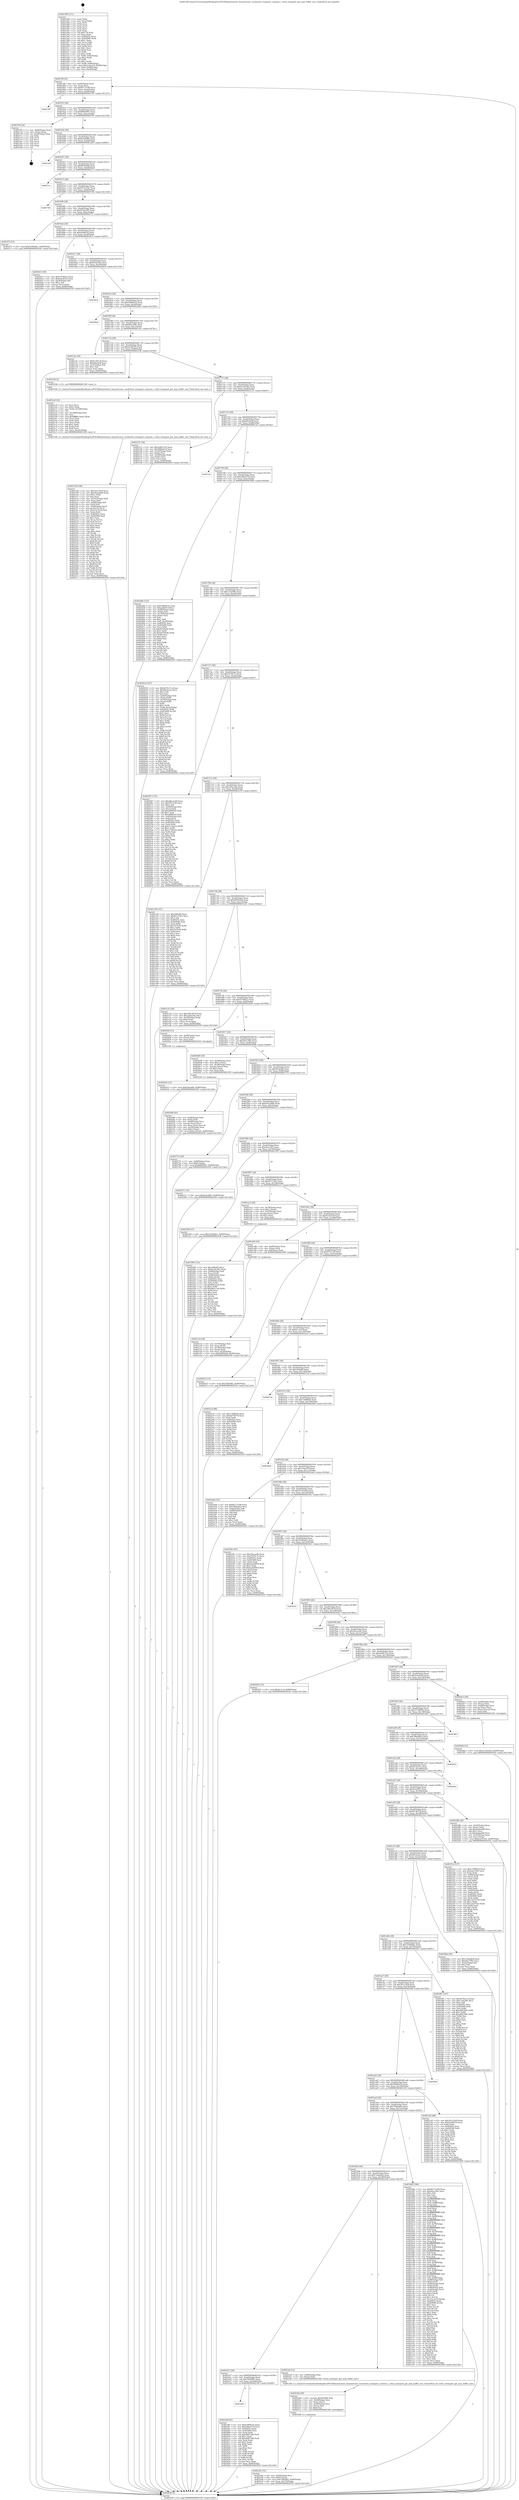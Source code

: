 digraph "0x401590" {
  label = "0x401590 (/mnt/c/Users/mathe/Desktop/tcc/POCII/binaries/extr_linuxnetvmw_vsockvirtio_transport_common.c_virtio_transport_get_max_buffer_size_Final-ollvm.out::main(0))"
  labelloc = "t"
  node[shape=record]

  Entry [label="",width=0.3,height=0.3,shape=circle,fillcolor=black,style=filled]
  "0x4015ff" [label="{
     0x4015ff [32]\l
     | [instrs]\l
     &nbsp;&nbsp;0x4015ff \<+6\>: mov -0x90(%rbp),%eax\l
     &nbsp;&nbsp;0x401605 \<+2\>: mov %eax,%ecx\l
     &nbsp;&nbsp;0x401607 \<+6\>: sub $0x85173c99,%ecx\l
     &nbsp;&nbsp;0x40160d \<+6\>: mov %eax,-0xa4(%rbp)\l
     &nbsp;&nbsp;0x401613 \<+6\>: mov %ecx,-0xa8(%rbp)\l
     &nbsp;&nbsp;0x401619 \<+6\>: je 0000000000402787 \<main+0x11f7\>\l
  }"]
  "0x402787" [label="{
     0x402787\l
  }", style=dashed]
  "0x40161f" [label="{
     0x40161f [28]\l
     | [instrs]\l
     &nbsp;&nbsp;0x40161f \<+5\>: jmp 0000000000401624 \<main+0x94\>\l
     &nbsp;&nbsp;0x401624 \<+6\>: mov -0xa4(%rbp),%eax\l
     &nbsp;&nbsp;0x40162a \<+5\>: sub $0x89850f97,%eax\l
     &nbsp;&nbsp;0x40162f \<+6\>: mov %eax,-0xac(%rbp)\l
     &nbsp;&nbsp;0x401635 \<+6\>: je 000000000040276f \<main+0x11df\>\l
  }"]
  Exit [label="",width=0.3,height=0.3,shape=circle,fillcolor=black,style=filled,peripheries=2]
  "0x40276f" [label="{
     0x40276f [24]\l
     | [instrs]\l
     &nbsp;&nbsp;0x40276f \<+7\>: mov -0x88(%rbp),%rax\l
     &nbsp;&nbsp;0x402776 \<+2\>: mov (%rax),%eax\l
     &nbsp;&nbsp;0x402778 \<+4\>: lea -0x28(%rbp),%rsp\l
     &nbsp;&nbsp;0x40277c \<+1\>: pop %rbx\l
     &nbsp;&nbsp;0x40277d \<+2\>: pop %r12\l
     &nbsp;&nbsp;0x40277f \<+2\>: pop %r13\l
     &nbsp;&nbsp;0x402781 \<+2\>: pop %r14\l
     &nbsp;&nbsp;0x402783 \<+2\>: pop %r15\l
     &nbsp;&nbsp;0x402785 \<+1\>: pop %rbp\l
     &nbsp;&nbsp;0x402786 \<+1\>: ret\l
  }"]
  "0x40163b" [label="{
     0x40163b [28]\l
     | [instrs]\l
     &nbsp;&nbsp;0x40163b \<+5\>: jmp 0000000000401640 \<main+0xb0\>\l
     &nbsp;&nbsp;0x401640 \<+6\>: mov -0xa4(%rbp),%eax\l
     &nbsp;&nbsp;0x401646 \<+5\>: sub $0x8ee6589c,%eax\l
     &nbsp;&nbsp;0x40164b \<+6\>: mov %eax,-0xb0(%rbp)\l
     &nbsp;&nbsp;0x401651 \<+6\>: je 0000000000401df5 \<main+0x865\>\l
  }"]
  "0x402633" [label="{
     0x402633 [15]\l
     | [instrs]\l
     &nbsp;&nbsp;0x402633 \<+10\>: movl $0xe0afa4f4,-0x90(%rbp)\l
     &nbsp;&nbsp;0x40263d \<+5\>: jmp 0000000000402930 \<main+0x13a0\>\l
  }"]
  "0x401df5" [label="{
     0x401df5\l
  }", style=dashed]
  "0x401657" [label="{
     0x401657 [28]\l
     | [instrs]\l
     &nbsp;&nbsp;0x401657 \<+5\>: jmp 000000000040165c \<main+0xcc\>\l
     &nbsp;&nbsp;0x40165c \<+6\>: mov -0xa4(%rbp),%eax\l
     &nbsp;&nbsp;0x401662 \<+5\>: sub $0x8f3038a8,%eax\l
     &nbsp;&nbsp;0x401667 \<+6\>: mov %eax,-0xb4(%rbp)\l
     &nbsp;&nbsp;0x40166d \<+6\>: je 00000000004027cc \<main+0x123c\>\l
  }"]
  "0x4024fd" [label="{
     0x4024fd [15]\l
     | [instrs]\l
     &nbsp;&nbsp;0x4024fd \<+10\>: movl $0x21252d3b,-0x90(%rbp)\l
     &nbsp;&nbsp;0x402507 \<+5\>: jmp 0000000000402930 \<main+0x13a0\>\l
  }"]
  "0x4027cc" [label="{
     0x4027cc\l
  }", style=dashed]
  "0x401673" [label="{
     0x401673 [28]\l
     | [instrs]\l
     &nbsp;&nbsp;0x401673 \<+5\>: jmp 0000000000401678 \<main+0xe8\>\l
     &nbsp;&nbsp;0x401678 \<+6\>: mov -0xa4(%rbp),%eax\l
     &nbsp;&nbsp;0x40167e \<+5\>: sub $0x937b3232,%eax\l
     &nbsp;&nbsp;0x401683 \<+6\>: mov %eax,-0xb8(%rbp)\l
     &nbsp;&nbsp;0x401689 \<+6\>: je 0000000000402744 \<main+0x11b4\>\l
  }"]
  "0x401b43" [label="{
     0x401b43\l
  }", style=dashed]
  "0x402744" [label="{
     0x402744\l
  }", style=dashed]
  "0x40168f" [label="{
     0x40168f [28]\l
     | [instrs]\l
     &nbsp;&nbsp;0x40168f \<+5\>: jmp 0000000000401694 \<main+0x104\>\l
     &nbsp;&nbsp;0x401694 \<+6\>: mov -0xa4(%rbp),%eax\l
     &nbsp;&nbsp;0x40169a \<+5\>: sub $0x9c54e365,%eax\l
     &nbsp;&nbsp;0x40169f \<+6\>: mov %eax,-0xbc(%rbp)\l
     &nbsp;&nbsp;0x4016a5 \<+6\>: je 0000000000401f72 \<main+0x9e2\>\l
  }"]
  "0x4023f0" [label="{
     0x4023f0 [91]\l
     | [instrs]\l
     &nbsp;&nbsp;0x4023f0 \<+5\>: mov $0xb3869e32,%eax\l
     &nbsp;&nbsp;0x4023f5 \<+5\>: mov $0xc08e257d,%ecx\l
     &nbsp;&nbsp;0x4023fa \<+7\>: mov 0x40505c,%edx\l
     &nbsp;&nbsp;0x402401 \<+7\>: mov 0x405060,%esi\l
     &nbsp;&nbsp;0x402408 \<+2\>: mov %edx,%edi\l
     &nbsp;&nbsp;0x40240a \<+6\>: sub $0xe68f13db,%edi\l
     &nbsp;&nbsp;0x402410 \<+3\>: sub $0x1,%edi\l
     &nbsp;&nbsp;0x402413 \<+6\>: add $0xe68f13db,%edi\l
     &nbsp;&nbsp;0x402419 \<+3\>: imul %edi,%edx\l
     &nbsp;&nbsp;0x40241c \<+3\>: and $0x1,%edx\l
     &nbsp;&nbsp;0x40241f \<+3\>: cmp $0x0,%edx\l
     &nbsp;&nbsp;0x402422 \<+4\>: sete %r8b\l
     &nbsp;&nbsp;0x402426 \<+3\>: cmp $0xa,%esi\l
     &nbsp;&nbsp;0x402429 \<+4\>: setl %r9b\l
     &nbsp;&nbsp;0x40242d \<+3\>: mov %r8b,%r10b\l
     &nbsp;&nbsp;0x402430 \<+3\>: and %r9b,%r10b\l
     &nbsp;&nbsp;0x402433 \<+3\>: xor %r9b,%r8b\l
     &nbsp;&nbsp;0x402436 \<+3\>: or %r8b,%r10b\l
     &nbsp;&nbsp;0x402439 \<+4\>: test $0x1,%r10b\l
     &nbsp;&nbsp;0x40243d \<+3\>: cmovne %ecx,%eax\l
     &nbsp;&nbsp;0x402440 \<+6\>: mov %eax,-0x90(%rbp)\l
     &nbsp;&nbsp;0x402446 \<+5\>: jmp 0000000000402930 \<main+0x13a0\>\l
  }"]
  "0x401f72" [label="{
     0x401f72 [15]\l
     | [instrs]\l
     &nbsp;&nbsp;0x401f72 \<+10\>: movl $0x52594db1,-0x90(%rbp)\l
     &nbsp;&nbsp;0x401f7c \<+5\>: jmp 0000000000402930 \<main+0x13a0\>\l
  }"]
  "0x4016ab" [label="{
     0x4016ab [28]\l
     | [instrs]\l
     &nbsp;&nbsp;0x4016ab \<+5\>: jmp 00000000004016b0 \<main+0x120\>\l
     &nbsp;&nbsp;0x4016b0 \<+6\>: mov -0xa4(%rbp),%eax\l
     &nbsp;&nbsp;0x4016b6 \<+5\>: sub $0xaa9a81ef,%eax\l
     &nbsp;&nbsp;0x4016bb \<+6\>: mov %eax,-0xc0(%rbp)\l
     &nbsp;&nbsp;0x4016c1 \<+6\>: je 00000000004024c5 \<main+0xf35\>\l
  }"]
  "0x4023d1" [label="{
     0x4023d1 [31]\l
     | [instrs]\l
     &nbsp;&nbsp;0x4023d1 \<+4\>: mov -0x40(%rbp),%rcx\l
     &nbsp;&nbsp;0x4023d5 \<+6\>: movl $0x0,(%rcx)\l
     &nbsp;&nbsp;0x4023db \<+10\>: movl $0x7fdf2983,-0x90(%rbp)\l
     &nbsp;&nbsp;0x4023e5 \<+6\>: mov %eax,-0x170(%rbp)\l
     &nbsp;&nbsp;0x4023eb \<+5\>: jmp 0000000000402930 \<main+0x13a0\>\l
  }"]
  "0x4024c5" [label="{
     0x4024c5 [30]\l
     | [instrs]\l
     &nbsp;&nbsp;0x4024c5 \<+5\>: mov $0xd370f412,%eax\l
     &nbsp;&nbsp;0x4024ca \<+5\>: mov $0x2c4e0c93,%ecx\l
     &nbsp;&nbsp;0x4024cf \<+3\>: mov -0x29(%rbp),%dl\l
     &nbsp;&nbsp;0x4024d2 \<+3\>: test $0x1,%dl\l
     &nbsp;&nbsp;0x4024d5 \<+3\>: cmovne %ecx,%eax\l
     &nbsp;&nbsp;0x4024d8 \<+6\>: mov %eax,-0x90(%rbp)\l
     &nbsp;&nbsp;0x4024de \<+5\>: jmp 0000000000402930 \<main+0x13a0\>\l
  }"]
  "0x4016c7" [label="{
     0x4016c7 [28]\l
     | [instrs]\l
     &nbsp;&nbsp;0x4016c7 \<+5\>: jmp 00000000004016cc \<main+0x13c\>\l
     &nbsp;&nbsp;0x4016cc \<+6\>: mov -0xa4(%rbp),%eax\l
     &nbsp;&nbsp;0x4016d2 \<+5\>: sub $0xb102cfd2,%eax\l
     &nbsp;&nbsp;0x4016d7 \<+6\>: mov %eax,-0xc4(%rbp)\l
     &nbsp;&nbsp;0x4016dd \<+6\>: je 00000000004026e4 \<main+0x1154\>\l
  }"]
  "0x4023b4" [label="{
     0x4023b4 [29]\l
     | [instrs]\l
     &nbsp;&nbsp;0x4023b4 \<+10\>: movabs $0x4030b6,%rdi\l
     &nbsp;&nbsp;0x4023be \<+4\>: mov -0x48(%rbp),%rcx\l
     &nbsp;&nbsp;0x4023c2 \<+2\>: mov %eax,(%rcx)\l
     &nbsp;&nbsp;0x4023c4 \<+4\>: mov -0x48(%rbp),%rcx\l
     &nbsp;&nbsp;0x4023c8 \<+2\>: mov (%rcx),%esi\l
     &nbsp;&nbsp;0x4023ca \<+2\>: mov $0x0,%al\l
     &nbsp;&nbsp;0x4023cc \<+5\>: call 0000000000401040 \<printf@plt\>\l
     | [calls]\l
     &nbsp;&nbsp;0x401040 \{1\} (unknown)\l
  }"]
  "0x4026e4" [label="{
     0x4026e4\l
  }", style=dashed]
  "0x4016e3" [label="{
     0x4016e3 [28]\l
     | [instrs]\l
     &nbsp;&nbsp;0x4016e3 \<+5\>: jmp 00000000004016e8 \<main+0x158\>\l
     &nbsp;&nbsp;0x4016e8 \<+6\>: mov -0xa4(%rbp),%eax\l
     &nbsp;&nbsp;0x4016ee \<+5\>: sub $0xb3869e32,%eax\l
     &nbsp;&nbsp;0x4016f3 \<+6\>: mov %eax,-0xc8(%rbp)\l
     &nbsp;&nbsp;0x4016f9 \<+6\>: je 00000000004028d2 \<main+0x1342\>\l
  }"]
  "0x401b27" [label="{
     0x401b27 [28]\l
     | [instrs]\l
     &nbsp;&nbsp;0x401b27 \<+5\>: jmp 0000000000401b2c \<main+0x59c\>\l
     &nbsp;&nbsp;0x401b2c \<+6\>: mov -0xa4(%rbp),%eax\l
     &nbsp;&nbsp;0x401b32 \<+5\>: sub $0x7fdf2983,%eax\l
     &nbsp;&nbsp;0x401b37 \<+6\>: mov %eax,-0x164(%rbp)\l
     &nbsp;&nbsp;0x401b3d \<+6\>: je 00000000004023f0 \<main+0xe60\>\l
  }"]
  "0x4028d2" [label="{
     0x4028d2\l
  }", style=dashed]
  "0x4016ff" [label="{
     0x4016ff [28]\l
     | [instrs]\l
     &nbsp;&nbsp;0x4016ff \<+5\>: jmp 0000000000401704 \<main+0x174\>\l
     &nbsp;&nbsp;0x401704 \<+6\>: mov -0xa4(%rbp),%eax\l
     &nbsp;&nbsp;0x40170a \<+5\>: sub $0xb6ac56fc,%eax\l
     &nbsp;&nbsp;0x40170f \<+6\>: mov %eax,-0xcc(%rbp)\l
     &nbsp;&nbsp;0x401715 \<+6\>: je 0000000000401cdc \<main+0x74c\>\l
  }"]
  "0x4023a8" [label="{
     0x4023a8 [12]\l
     | [instrs]\l
     &nbsp;&nbsp;0x4023a8 \<+4\>: mov -0x68(%rbp),%rax\l
     &nbsp;&nbsp;0x4023ac \<+3\>: mov (%rax),%rdi\l
     &nbsp;&nbsp;0x4023af \<+5\>: call 00000000004013d0 \<virtio_transport_get_max_buffer_size\>\l
     | [calls]\l
     &nbsp;&nbsp;0x4013d0 \{1\} (/mnt/c/Users/mathe/Desktop/tcc/POCII/binaries/extr_linuxnetvmw_vsockvirtio_transport_common.c_virtio_transport_get_max_buffer_size_Final-ollvm.out::virtio_transport_get_max_buffer_size)\l
  }"]
  "0x401cdc" [label="{
     0x401cdc [30]\l
     | [instrs]\l
     &nbsp;&nbsp;0x401cdc \<+5\>: mov $0xf1c651c9,%eax\l
     &nbsp;&nbsp;0x401ce1 \<+5\>: mov $0xbfdc8c0f,%ecx\l
     &nbsp;&nbsp;0x401ce6 \<+3\>: mov -0x31(%rbp),%dl\l
     &nbsp;&nbsp;0x401ce9 \<+3\>: test $0x1,%dl\l
     &nbsp;&nbsp;0x401cec \<+3\>: cmovne %ecx,%eax\l
     &nbsp;&nbsp;0x401cef \<+6\>: mov %eax,-0x90(%rbp)\l
     &nbsp;&nbsp;0x401cf5 \<+5\>: jmp 0000000000402930 \<main+0x13a0\>\l
  }"]
  "0x40171b" [label="{
     0x40171b [28]\l
     | [instrs]\l
     &nbsp;&nbsp;0x40171b \<+5\>: jmp 0000000000401720 \<main+0x190\>\l
     &nbsp;&nbsp;0x401720 \<+6\>: mov -0xa4(%rbp),%eax\l
     &nbsp;&nbsp;0x401726 \<+5\>: sub $0xba3f6255,%eax\l
     &nbsp;&nbsp;0x40172b \<+6\>: mov %eax,-0xd0(%rbp)\l
     &nbsp;&nbsp;0x401731 \<+6\>: je 000000000040219b \<main+0xc0b\>\l
  }"]
  "0x4021d4" [label="{
     0x4021d4 [168]\l
     | [instrs]\l
     &nbsp;&nbsp;0x4021d4 \<+5\>: mov $0x541c19c8,%ecx\l
     &nbsp;&nbsp;0x4021d9 \<+5\>: mov $0xe63a20b6,%edx\l
     &nbsp;&nbsp;0x4021de \<+3\>: mov $0x1,%r8b\l
     &nbsp;&nbsp;0x4021e1 \<+2\>: xor %esi,%esi\l
     &nbsp;&nbsp;0x4021e3 \<+6\>: mov -0x16c(%rbp),%edi\l
     &nbsp;&nbsp;0x4021e9 \<+3\>: imul %eax,%edi\l
     &nbsp;&nbsp;0x4021ec \<+4\>: mov -0x68(%rbp),%r9\l
     &nbsp;&nbsp;0x4021f0 \<+3\>: mov (%r9),%r9\l
     &nbsp;&nbsp;0x4021f3 \<+4\>: mov -0x60(%rbp),%r10\l
     &nbsp;&nbsp;0x4021f7 \<+3\>: movslq (%r10),%r10\l
     &nbsp;&nbsp;0x4021fa \<+4\>: mov (%r9,%r10,8),%r9\l
     &nbsp;&nbsp;0x4021fe \<+3\>: mov %edi,(%r9)\l
     &nbsp;&nbsp;0x402201 \<+7\>: mov 0x40505c,%eax\l
     &nbsp;&nbsp;0x402208 \<+7\>: mov 0x405060,%edi\l
     &nbsp;&nbsp;0x40220f \<+3\>: sub $0x1,%esi\l
     &nbsp;&nbsp;0x402212 \<+3\>: mov %eax,%r11d\l
     &nbsp;&nbsp;0x402215 \<+3\>: add %esi,%r11d\l
     &nbsp;&nbsp;0x402218 \<+4\>: imul %r11d,%eax\l
     &nbsp;&nbsp;0x40221c \<+3\>: and $0x1,%eax\l
     &nbsp;&nbsp;0x40221f \<+3\>: cmp $0x0,%eax\l
     &nbsp;&nbsp;0x402222 \<+3\>: sete %bl\l
     &nbsp;&nbsp;0x402225 \<+3\>: cmp $0xa,%edi\l
     &nbsp;&nbsp;0x402228 \<+4\>: setl %r14b\l
     &nbsp;&nbsp;0x40222c \<+3\>: mov %bl,%r15b\l
     &nbsp;&nbsp;0x40222f \<+4\>: xor $0xff,%r15b\l
     &nbsp;&nbsp;0x402233 \<+3\>: mov %r14b,%r12b\l
     &nbsp;&nbsp;0x402236 \<+4\>: xor $0xff,%r12b\l
     &nbsp;&nbsp;0x40223a \<+4\>: xor $0x0,%r8b\l
     &nbsp;&nbsp;0x40223e \<+3\>: mov %r15b,%r13b\l
     &nbsp;&nbsp;0x402241 \<+4\>: and $0x0,%r13b\l
     &nbsp;&nbsp;0x402245 \<+3\>: and %r8b,%bl\l
     &nbsp;&nbsp;0x402248 \<+3\>: mov %r12b,%al\l
     &nbsp;&nbsp;0x40224b \<+2\>: and $0x0,%al\l
     &nbsp;&nbsp;0x40224d \<+3\>: and %r8b,%r14b\l
     &nbsp;&nbsp;0x402250 \<+3\>: or %bl,%r13b\l
     &nbsp;&nbsp;0x402253 \<+3\>: or %r14b,%al\l
     &nbsp;&nbsp;0x402256 \<+3\>: xor %al,%r13b\l
     &nbsp;&nbsp;0x402259 \<+3\>: or %r12b,%r15b\l
     &nbsp;&nbsp;0x40225c \<+4\>: xor $0xff,%r15b\l
     &nbsp;&nbsp;0x402260 \<+4\>: or $0x0,%r8b\l
     &nbsp;&nbsp;0x402264 \<+3\>: and %r8b,%r15b\l
     &nbsp;&nbsp;0x402267 \<+3\>: or %r15b,%r13b\l
     &nbsp;&nbsp;0x40226a \<+4\>: test $0x1,%r13b\l
     &nbsp;&nbsp;0x40226e \<+3\>: cmovne %edx,%ecx\l
     &nbsp;&nbsp;0x402271 \<+6\>: mov %ecx,-0x90(%rbp)\l
     &nbsp;&nbsp;0x402277 \<+5\>: jmp 0000000000402930 \<main+0x13a0\>\l
  }"]
  "0x40219b" [label="{
     0x40219b [5]\l
     | [instrs]\l
     &nbsp;&nbsp;0x40219b \<+5\>: call 0000000000401160 \<next_i\>\l
     | [calls]\l
     &nbsp;&nbsp;0x401160 \{1\} (/mnt/c/Users/mathe/Desktop/tcc/POCII/binaries/extr_linuxnetvmw_vsockvirtio_transport_common.c_virtio_transport_get_max_buffer_size_Final-ollvm.out::next_i)\l
  }"]
  "0x401737" [label="{
     0x401737 [28]\l
     | [instrs]\l
     &nbsp;&nbsp;0x401737 \<+5\>: jmp 000000000040173c \<main+0x1ac\>\l
     &nbsp;&nbsp;0x40173c \<+6\>: mov -0xa4(%rbp),%eax\l
     &nbsp;&nbsp;0x401742 \<+5\>: sub $0xbc2d7e61,%eax\l
     &nbsp;&nbsp;0x401747 \<+6\>: mov %eax,-0xd4(%rbp)\l
     &nbsp;&nbsp;0x40174d \<+6\>: je 0000000000402121 \<main+0xb91\>\l
  }"]
  "0x4021a0" [label="{
     0x4021a0 [52]\l
     | [instrs]\l
     &nbsp;&nbsp;0x4021a0 \<+2\>: xor %ecx,%ecx\l
     &nbsp;&nbsp;0x4021a2 \<+5\>: mov $0x2,%edx\l
     &nbsp;&nbsp;0x4021a7 \<+6\>: mov %edx,-0x168(%rbp)\l
     &nbsp;&nbsp;0x4021ad \<+1\>: cltd\l
     &nbsp;&nbsp;0x4021ae \<+6\>: mov -0x168(%rbp),%esi\l
     &nbsp;&nbsp;0x4021b4 \<+2\>: idiv %esi\l
     &nbsp;&nbsp;0x4021b6 \<+6\>: imul $0xfffffffe,%edx,%edx\l
     &nbsp;&nbsp;0x4021bc \<+2\>: mov %ecx,%edi\l
     &nbsp;&nbsp;0x4021be \<+2\>: sub %edx,%edi\l
     &nbsp;&nbsp;0x4021c0 \<+2\>: mov %ecx,%edx\l
     &nbsp;&nbsp;0x4021c2 \<+3\>: sub $0x1,%edx\l
     &nbsp;&nbsp;0x4021c5 \<+2\>: add %edx,%edi\l
     &nbsp;&nbsp;0x4021c7 \<+2\>: sub %edi,%ecx\l
     &nbsp;&nbsp;0x4021c9 \<+6\>: mov %ecx,-0x16c(%rbp)\l
     &nbsp;&nbsp;0x4021cf \<+5\>: call 0000000000401160 \<next_i\>\l
     | [calls]\l
     &nbsp;&nbsp;0x401160 \{1\} (/mnt/c/Users/mathe/Desktop/tcc/POCII/binaries/extr_linuxnetvmw_vsockvirtio_transport_common.c_virtio_transport_get_max_buffer_size_Final-ollvm.out::next_i)\l
  }"]
  "0x402121" [label="{
     0x402121 [36]\l
     | [instrs]\l
     &nbsp;&nbsp;0x402121 \<+5\>: mov $0x2a89121b,%eax\l
     &nbsp;&nbsp;0x402126 \<+5\>: mov $0x588bdc54,%ecx\l
     &nbsp;&nbsp;0x40212b \<+4\>: mov -0x50(%rbp),%rdx\l
     &nbsp;&nbsp;0x40212f \<+2\>: mov (%rdx),%esi\l
     &nbsp;&nbsp;0x402131 \<+4\>: mov -0x58(%rbp),%rdx\l
     &nbsp;&nbsp;0x402135 \<+2\>: cmp (%rdx),%esi\l
     &nbsp;&nbsp;0x402137 \<+3\>: cmovl %ecx,%eax\l
     &nbsp;&nbsp;0x40213a \<+6\>: mov %eax,-0x90(%rbp)\l
     &nbsp;&nbsp;0x402140 \<+5\>: jmp 0000000000402930 \<main+0x13a0\>\l
  }"]
  "0x401753" [label="{
     0x401753 [28]\l
     | [instrs]\l
     &nbsp;&nbsp;0x401753 \<+5\>: jmp 0000000000401758 \<main+0x1c8\>\l
     &nbsp;&nbsp;0x401758 \<+6\>: mov -0xa4(%rbp),%eax\l
     &nbsp;&nbsp;0x40175e \<+5\>: sub $0xbfdc8c0f,%eax\l
     &nbsp;&nbsp;0x401763 \<+6\>: mov %eax,-0xd8(%rbp)\l
     &nbsp;&nbsp;0x401769 \<+6\>: je 0000000000401cfa \<main+0x76a\>\l
  }"]
  "0x4020f6" [label="{
     0x4020f6 [43]\l
     | [instrs]\l
     &nbsp;&nbsp;0x4020f6 \<+4\>: mov -0x68(%rbp),%rdi\l
     &nbsp;&nbsp;0x4020fa \<+3\>: mov (%rdi),%rdi\l
     &nbsp;&nbsp;0x4020fd \<+4\>: mov -0x60(%rbp),%rcx\l
     &nbsp;&nbsp;0x402101 \<+3\>: movslq (%rcx),%rcx\l
     &nbsp;&nbsp;0x402104 \<+4\>: mov %rax,(%rdi,%rcx,8)\l
     &nbsp;&nbsp;0x402108 \<+4\>: mov -0x50(%rbp),%rax\l
     &nbsp;&nbsp;0x40210c \<+6\>: movl $0x0,(%rax)\l
     &nbsp;&nbsp;0x402112 \<+10\>: movl $0xbc2d7e61,-0x90(%rbp)\l
     &nbsp;&nbsp;0x40211c \<+5\>: jmp 0000000000402930 \<main+0x13a0\>\l
  }"]
  "0x401cfa" [label="{
     0x401cfa\l
  }", style=dashed]
  "0x40176f" [label="{
     0x40176f [28]\l
     | [instrs]\l
     &nbsp;&nbsp;0x40176f \<+5\>: jmp 0000000000401774 \<main+0x1e4\>\l
     &nbsp;&nbsp;0x401774 \<+6\>: mov -0xa4(%rbp),%eax\l
     &nbsp;&nbsp;0x40177a \<+5\>: sub $0xc08e257d,%eax\l
     &nbsp;&nbsp;0x40177f \<+6\>: mov %eax,-0xdc(%rbp)\l
     &nbsp;&nbsp;0x401785 \<+6\>: je 000000000040244b \<main+0xebb\>\l
  }"]
  "0x401f00" [label="{
     0x401f00 [114]\l
     | [instrs]\l
     &nbsp;&nbsp;0x401f00 \<+5\>: mov $0xc00fa60,%ecx\l
     &nbsp;&nbsp;0x401f05 \<+5\>: mov $0x9c54e365,%edx\l
     &nbsp;&nbsp;0x401f0a \<+4\>: mov -0x68(%rbp),%rdi\l
     &nbsp;&nbsp;0x401f0e \<+3\>: mov %rax,(%rdi)\l
     &nbsp;&nbsp;0x401f11 \<+4\>: mov -0x60(%rbp),%rax\l
     &nbsp;&nbsp;0x401f15 \<+6\>: movl $0x0,(%rax)\l
     &nbsp;&nbsp;0x401f1b \<+7\>: mov 0x40505c,%esi\l
     &nbsp;&nbsp;0x401f22 \<+8\>: mov 0x405060,%r8d\l
     &nbsp;&nbsp;0x401f2a \<+3\>: mov %esi,%r9d\l
     &nbsp;&nbsp;0x401f2d \<+7\>: sub $0x9fdc21a8,%r9d\l
     &nbsp;&nbsp;0x401f34 \<+4\>: sub $0x1,%r9d\l
     &nbsp;&nbsp;0x401f38 \<+7\>: add $0x9fdc21a8,%r9d\l
     &nbsp;&nbsp;0x401f3f \<+4\>: imul %r9d,%esi\l
     &nbsp;&nbsp;0x401f43 \<+3\>: and $0x1,%esi\l
     &nbsp;&nbsp;0x401f46 \<+3\>: cmp $0x0,%esi\l
     &nbsp;&nbsp;0x401f49 \<+4\>: sete %r10b\l
     &nbsp;&nbsp;0x401f4d \<+4\>: cmp $0xa,%r8d\l
     &nbsp;&nbsp;0x401f51 \<+4\>: setl %r11b\l
     &nbsp;&nbsp;0x401f55 \<+3\>: mov %r10b,%bl\l
     &nbsp;&nbsp;0x401f58 \<+3\>: and %r11b,%bl\l
     &nbsp;&nbsp;0x401f5b \<+3\>: xor %r11b,%r10b\l
     &nbsp;&nbsp;0x401f5e \<+3\>: or %r10b,%bl\l
     &nbsp;&nbsp;0x401f61 \<+3\>: test $0x1,%bl\l
     &nbsp;&nbsp;0x401f64 \<+3\>: cmovne %edx,%ecx\l
     &nbsp;&nbsp;0x401f67 \<+6\>: mov %ecx,-0x90(%rbp)\l
     &nbsp;&nbsp;0x401f6d \<+5\>: jmp 0000000000402930 \<main+0x13a0\>\l
  }"]
  "0x40244b" [label="{
     0x40244b [122]\l
     | [instrs]\l
     &nbsp;&nbsp;0x40244b \<+5\>: mov $0xb3869e32,%eax\l
     &nbsp;&nbsp;0x402450 \<+5\>: mov $0xaa9a81ef,%ecx\l
     &nbsp;&nbsp;0x402455 \<+4\>: mov -0x40(%rbp),%rdx\l
     &nbsp;&nbsp;0x402459 \<+2\>: mov (%rdx),%esi\l
     &nbsp;&nbsp;0x40245b \<+4\>: mov -0x70(%rbp),%rdx\l
     &nbsp;&nbsp;0x40245f \<+2\>: cmp (%rdx),%esi\l
     &nbsp;&nbsp;0x402461 \<+4\>: setl %dil\l
     &nbsp;&nbsp;0x402465 \<+4\>: and $0x1,%dil\l
     &nbsp;&nbsp;0x402469 \<+4\>: mov %dil,-0x29(%rbp)\l
     &nbsp;&nbsp;0x40246d \<+7\>: mov 0x40505c,%esi\l
     &nbsp;&nbsp;0x402474 \<+8\>: mov 0x405060,%r8d\l
     &nbsp;&nbsp;0x40247c \<+3\>: mov %esi,%r9d\l
     &nbsp;&nbsp;0x40247f \<+7\>: sub $0xb0749efb,%r9d\l
     &nbsp;&nbsp;0x402486 \<+4\>: sub $0x1,%r9d\l
     &nbsp;&nbsp;0x40248a \<+7\>: add $0xb0749efb,%r9d\l
     &nbsp;&nbsp;0x402491 \<+4\>: imul %r9d,%esi\l
     &nbsp;&nbsp;0x402495 \<+3\>: and $0x1,%esi\l
     &nbsp;&nbsp;0x402498 \<+3\>: cmp $0x0,%esi\l
     &nbsp;&nbsp;0x40249b \<+4\>: sete %dil\l
     &nbsp;&nbsp;0x40249f \<+4\>: cmp $0xa,%r8d\l
     &nbsp;&nbsp;0x4024a3 \<+4\>: setl %r10b\l
     &nbsp;&nbsp;0x4024a7 \<+3\>: mov %dil,%r11b\l
     &nbsp;&nbsp;0x4024aa \<+3\>: and %r10b,%r11b\l
     &nbsp;&nbsp;0x4024ad \<+3\>: xor %r10b,%dil\l
     &nbsp;&nbsp;0x4024b0 \<+3\>: or %dil,%r11b\l
     &nbsp;&nbsp;0x4024b3 \<+4\>: test $0x1,%r11b\l
     &nbsp;&nbsp;0x4024b7 \<+3\>: cmovne %ecx,%eax\l
     &nbsp;&nbsp;0x4024ba \<+6\>: mov %eax,-0x90(%rbp)\l
     &nbsp;&nbsp;0x4024c0 \<+5\>: jmp 0000000000402930 \<main+0x13a0\>\l
  }"]
  "0x40178b" [label="{
     0x40178b [28]\l
     | [instrs]\l
     &nbsp;&nbsp;0x40178b \<+5\>: jmp 0000000000401790 \<main+0x200\>\l
     &nbsp;&nbsp;0x401790 \<+6\>: mov -0xa4(%rbp),%eax\l
     &nbsp;&nbsp;0x401796 \<+5\>: sub $0xc12b2f9c,%eax\l
     &nbsp;&nbsp;0x40179b \<+6\>: mov %eax,-0xe0(%rbp)\l
     &nbsp;&nbsp;0x4017a1 \<+6\>: je 0000000000402014 \<main+0xa84\>\l
  }"]
  "0x401e14" [label="{
     0x401e14 [30]\l
     | [instrs]\l
     &nbsp;&nbsp;0x401e14 \<+4\>: mov -0x78(%rbp),%rdi\l
     &nbsp;&nbsp;0x401e18 \<+2\>: mov %eax,(%rdi)\l
     &nbsp;&nbsp;0x401e1a \<+4\>: mov -0x78(%rbp),%rdi\l
     &nbsp;&nbsp;0x401e1e \<+2\>: mov (%rdi),%eax\l
     &nbsp;&nbsp;0x401e20 \<+3\>: mov %eax,-0x30(%rbp)\l
     &nbsp;&nbsp;0x401e23 \<+10\>: movl $0xd0f50244,-0x90(%rbp)\l
     &nbsp;&nbsp;0x401e2d \<+5\>: jmp 0000000000402930 \<main+0x13a0\>\l
  }"]
  "0x402014" [label="{
     0x402014 [167]\l
     | [instrs]\l
     &nbsp;&nbsp;0x402014 \<+5\>: mov $0x4270e11a,%eax\l
     &nbsp;&nbsp;0x402019 \<+5\>: mov $0x4f53ecee,%ecx\l
     &nbsp;&nbsp;0x40201e \<+2\>: mov $0x1,%dl\l
     &nbsp;&nbsp;0x402020 \<+2\>: xor %esi,%esi\l
     &nbsp;&nbsp;0x402022 \<+4\>: mov -0x60(%rbp),%rdi\l
     &nbsp;&nbsp;0x402026 \<+3\>: mov (%rdi),%r8d\l
     &nbsp;&nbsp;0x402029 \<+4\>: mov -0x70(%rbp),%rdi\l
     &nbsp;&nbsp;0x40202d \<+3\>: cmp (%rdi),%r8d\l
     &nbsp;&nbsp;0x402030 \<+4\>: setl %r9b\l
     &nbsp;&nbsp;0x402034 \<+4\>: and $0x1,%r9b\l
     &nbsp;&nbsp;0x402038 \<+4\>: mov %r9b,-0x2a(%rbp)\l
     &nbsp;&nbsp;0x40203c \<+8\>: mov 0x40505c,%r8d\l
     &nbsp;&nbsp;0x402044 \<+8\>: mov 0x405060,%r10d\l
     &nbsp;&nbsp;0x40204c \<+3\>: sub $0x1,%esi\l
     &nbsp;&nbsp;0x40204f \<+3\>: mov %r8d,%r11d\l
     &nbsp;&nbsp;0x402052 \<+3\>: add %esi,%r11d\l
     &nbsp;&nbsp;0x402055 \<+4\>: imul %r11d,%r8d\l
     &nbsp;&nbsp;0x402059 \<+4\>: and $0x1,%r8d\l
     &nbsp;&nbsp;0x40205d \<+4\>: cmp $0x0,%r8d\l
     &nbsp;&nbsp;0x402061 \<+4\>: sete %r9b\l
     &nbsp;&nbsp;0x402065 \<+4\>: cmp $0xa,%r10d\l
     &nbsp;&nbsp;0x402069 \<+3\>: setl %bl\l
     &nbsp;&nbsp;0x40206c \<+3\>: mov %r9b,%r14b\l
     &nbsp;&nbsp;0x40206f \<+4\>: xor $0xff,%r14b\l
     &nbsp;&nbsp;0x402073 \<+3\>: mov %bl,%r15b\l
     &nbsp;&nbsp;0x402076 \<+4\>: xor $0xff,%r15b\l
     &nbsp;&nbsp;0x40207a \<+3\>: xor $0x1,%dl\l
     &nbsp;&nbsp;0x40207d \<+3\>: mov %r14b,%r12b\l
     &nbsp;&nbsp;0x402080 \<+4\>: and $0xff,%r12b\l
     &nbsp;&nbsp;0x402084 \<+3\>: and %dl,%r9b\l
     &nbsp;&nbsp;0x402087 \<+3\>: mov %r15b,%r13b\l
     &nbsp;&nbsp;0x40208a \<+4\>: and $0xff,%r13b\l
     &nbsp;&nbsp;0x40208e \<+2\>: and %dl,%bl\l
     &nbsp;&nbsp;0x402090 \<+3\>: or %r9b,%r12b\l
     &nbsp;&nbsp;0x402093 \<+3\>: or %bl,%r13b\l
     &nbsp;&nbsp;0x402096 \<+3\>: xor %r13b,%r12b\l
     &nbsp;&nbsp;0x402099 \<+3\>: or %r15b,%r14b\l
     &nbsp;&nbsp;0x40209c \<+4\>: xor $0xff,%r14b\l
     &nbsp;&nbsp;0x4020a0 \<+3\>: or $0x1,%dl\l
     &nbsp;&nbsp;0x4020a3 \<+3\>: and %dl,%r14b\l
     &nbsp;&nbsp;0x4020a6 \<+3\>: or %r14b,%r12b\l
     &nbsp;&nbsp;0x4020a9 \<+4\>: test $0x1,%r12b\l
     &nbsp;&nbsp;0x4020ad \<+3\>: cmovne %ecx,%eax\l
     &nbsp;&nbsp;0x4020b0 \<+6\>: mov %eax,-0x90(%rbp)\l
     &nbsp;&nbsp;0x4020b6 \<+5\>: jmp 0000000000402930 \<main+0x13a0\>\l
  }"]
  "0x4017a7" [label="{
     0x4017a7 [28]\l
     | [instrs]\l
     &nbsp;&nbsp;0x4017a7 \<+5\>: jmp 00000000004017ac \<main+0x21c\>\l
     &nbsp;&nbsp;0x4017ac \<+6\>: mov -0xa4(%rbp),%eax\l
     &nbsp;&nbsp;0x4017b2 \<+5\>: sub $0xc5f78c72,%eax\l
     &nbsp;&nbsp;0x4017b7 \<+6\>: mov %eax,-0xe4(%rbp)\l
     &nbsp;&nbsp;0x4017bd \<+6\>: je 0000000000402567 \<main+0xfd7\>\l
  }"]
  "0x401b0b" [label="{
     0x401b0b [28]\l
     | [instrs]\l
     &nbsp;&nbsp;0x401b0b \<+5\>: jmp 0000000000401b10 \<main+0x580\>\l
     &nbsp;&nbsp;0x401b10 \<+6\>: mov -0xa4(%rbp),%eax\l
     &nbsp;&nbsp;0x401b16 \<+5\>: sub $0x7cbba8c9,%eax\l
     &nbsp;&nbsp;0x401b1b \<+6\>: mov %eax,-0x160(%rbp)\l
     &nbsp;&nbsp;0x401b21 \<+6\>: je 00000000004023a8 \<main+0xe18\>\l
  }"]
  "0x402567" [label="{
     0x402567 [174]\l
     | [instrs]\l
     &nbsp;&nbsp;0x402567 \<+5\>: mov $0x28ccac44,%eax\l
     &nbsp;&nbsp;0x40256c \<+5\>: mov $0xf7b71cf0,%ecx\l
     &nbsp;&nbsp;0x402571 \<+2\>: mov $0x1,%dl\l
     &nbsp;&nbsp;0x402573 \<+4\>: mov -0x40(%rbp),%rsi\l
     &nbsp;&nbsp;0x402577 \<+2\>: mov (%rsi),%edi\l
     &nbsp;&nbsp;0x402579 \<+6\>: add $0xa8f9f5a9,%edi\l
     &nbsp;&nbsp;0x40257f \<+3\>: add $0x1,%edi\l
     &nbsp;&nbsp;0x402582 \<+6\>: sub $0xa8f9f5a9,%edi\l
     &nbsp;&nbsp;0x402588 \<+4\>: mov -0x40(%rbp),%rsi\l
     &nbsp;&nbsp;0x40258c \<+2\>: mov %edi,(%rsi)\l
     &nbsp;&nbsp;0x40258e \<+7\>: mov 0x40505c,%edi\l
     &nbsp;&nbsp;0x402595 \<+8\>: mov 0x405060,%r8d\l
     &nbsp;&nbsp;0x40259d \<+3\>: mov %edi,%r9d\l
     &nbsp;&nbsp;0x4025a0 \<+7\>: add $0x157db23c,%r9d\l
     &nbsp;&nbsp;0x4025a7 \<+4\>: sub $0x1,%r9d\l
     &nbsp;&nbsp;0x4025ab \<+7\>: sub $0x157db23c,%r9d\l
     &nbsp;&nbsp;0x4025b2 \<+4\>: imul %r9d,%edi\l
     &nbsp;&nbsp;0x4025b6 \<+3\>: and $0x1,%edi\l
     &nbsp;&nbsp;0x4025b9 \<+3\>: cmp $0x0,%edi\l
     &nbsp;&nbsp;0x4025bc \<+4\>: sete %r10b\l
     &nbsp;&nbsp;0x4025c0 \<+4\>: cmp $0xa,%r8d\l
     &nbsp;&nbsp;0x4025c4 \<+4\>: setl %r11b\l
     &nbsp;&nbsp;0x4025c8 \<+3\>: mov %r10b,%bl\l
     &nbsp;&nbsp;0x4025cb \<+3\>: xor $0xff,%bl\l
     &nbsp;&nbsp;0x4025ce \<+3\>: mov %r11b,%r14b\l
     &nbsp;&nbsp;0x4025d1 \<+4\>: xor $0xff,%r14b\l
     &nbsp;&nbsp;0x4025d5 \<+3\>: xor $0x1,%dl\l
     &nbsp;&nbsp;0x4025d8 \<+3\>: mov %bl,%r15b\l
     &nbsp;&nbsp;0x4025db \<+4\>: and $0xff,%r15b\l
     &nbsp;&nbsp;0x4025df \<+3\>: and %dl,%r10b\l
     &nbsp;&nbsp;0x4025e2 \<+3\>: mov %r14b,%r12b\l
     &nbsp;&nbsp;0x4025e5 \<+4\>: and $0xff,%r12b\l
     &nbsp;&nbsp;0x4025e9 \<+3\>: and %dl,%r11b\l
     &nbsp;&nbsp;0x4025ec \<+3\>: or %r10b,%r15b\l
     &nbsp;&nbsp;0x4025ef \<+3\>: or %r11b,%r12b\l
     &nbsp;&nbsp;0x4025f2 \<+3\>: xor %r12b,%r15b\l
     &nbsp;&nbsp;0x4025f5 \<+3\>: or %r14b,%bl\l
     &nbsp;&nbsp;0x4025f8 \<+3\>: xor $0xff,%bl\l
     &nbsp;&nbsp;0x4025fb \<+3\>: or $0x1,%dl\l
     &nbsp;&nbsp;0x4025fe \<+2\>: and %dl,%bl\l
     &nbsp;&nbsp;0x402600 \<+3\>: or %bl,%r15b\l
     &nbsp;&nbsp;0x402603 \<+4\>: test $0x1,%r15b\l
     &nbsp;&nbsp;0x402607 \<+3\>: cmovne %ecx,%eax\l
     &nbsp;&nbsp;0x40260a \<+6\>: mov %eax,-0x90(%rbp)\l
     &nbsp;&nbsp;0x402610 \<+5\>: jmp 0000000000402930 \<main+0x13a0\>\l
  }"]
  "0x4017c3" [label="{
     0x4017c3 [28]\l
     | [instrs]\l
     &nbsp;&nbsp;0x4017c3 \<+5\>: jmp 00000000004017c8 \<main+0x238\>\l
     &nbsp;&nbsp;0x4017c8 \<+6\>: mov -0xa4(%rbp),%eax\l
     &nbsp;&nbsp;0x4017ce \<+5\>: sub $0xca9ae3da,%eax\l
     &nbsp;&nbsp;0x4017d3 \<+6\>: mov %eax,-0xe8(%rbp)\l
     &nbsp;&nbsp;0x4017d9 \<+6\>: je 0000000000401e50 \<main+0x8c0\>\l
  }"]
  "0x401b82" [label="{
     0x401b82 [346]\l
     | [instrs]\l
     &nbsp;&nbsp;0x401b82 \<+5\>: mov $0x85173c99,%eax\l
     &nbsp;&nbsp;0x401b87 \<+5\>: mov $0xb6ac56fc,%ecx\l
     &nbsp;&nbsp;0x401b8c \<+2\>: mov $0x1,%dl\l
     &nbsp;&nbsp;0x401b8e \<+2\>: xor %esi,%esi\l
     &nbsp;&nbsp;0x401b90 \<+3\>: mov %rsp,%rdi\l
     &nbsp;&nbsp;0x401b93 \<+4\>: add $0xfffffffffffffff0,%rdi\l
     &nbsp;&nbsp;0x401b97 \<+3\>: mov %rdi,%rsp\l
     &nbsp;&nbsp;0x401b9a \<+7\>: mov %rdi,-0x88(%rbp)\l
     &nbsp;&nbsp;0x401ba1 \<+3\>: mov %rsp,%rdi\l
     &nbsp;&nbsp;0x401ba4 \<+4\>: add $0xfffffffffffffff0,%rdi\l
     &nbsp;&nbsp;0x401ba8 \<+3\>: mov %rdi,%rsp\l
     &nbsp;&nbsp;0x401bab \<+3\>: mov %rsp,%r8\l
     &nbsp;&nbsp;0x401bae \<+4\>: add $0xfffffffffffffff0,%r8\l
     &nbsp;&nbsp;0x401bb2 \<+3\>: mov %r8,%rsp\l
     &nbsp;&nbsp;0x401bb5 \<+4\>: mov %r8,-0x80(%rbp)\l
     &nbsp;&nbsp;0x401bb9 \<+3\>: mov %rsp,%r8\l
     &nbsp;&nbsp;0x401bbc \<+4\>: add $0xfffffffffffffff0,%r8\l
     &nbsp;&nbsp;0x401bc0 \<+3\>: mov %r8,%rsp\l
     &nbsp;&nbsp;0x401bc3 \<+4\>: mov %r8,-0x78(%rbp)\l
     &nbsp;&nbsp;0x401bc7 \<+3\>: mov %rsp,%r8\l
     &nbsp;&nbsp;0x401bca \<+4\>: add $0xfffffffffffffff0,%r8\l
     &nbsp;&nbsp;0x401bce \<+3\>: mov %r8,%rsp\l
     &nbsp;&nbsp;0x401bd1 \<+4\>: mov %r8,-0x70(%rbp)\l
     &nbsp;&nbsp;0x401bd5 \<+3\>: mov %rsp,%r8\l
     &nbsp;&nbsp;0x401bd8 \<+4\>: add $0xfffffffffffffff0,%r8\l
     &nbsp;&nbsp;0x401bdc \<+3\>: mov %r8,%rsp\l
     &nbsp;&nbsp;0x401bdf \<+4\>: mov %r8,-0x68(%rbp)\l
     &nbsp;&nbsp;0x401be3 \<+3\>: mov %rsp,%r8\l
     &nbsp;&nbsp;0x401be6 \<+4\>: add $0xfffffffffffffff0,%r8\l
     &nbsp;&nbsp;0x401bea \<+3\>: mov %r8,%rsp\l
     &nbsp;&nbsp;0x401bed \<+4\>: mov %r8,-0x60(%rbp)\l
     &nbsp;&nbsp;0x401bf1 \<+3\>: mov %rsp,%r8\l
     &nbsp;&nbsp;0x401bf4 \<+4\>: add $0xfffffffffffffff0,%r8\l
     &nbsp;&nbsp;0x401bf8 \<+3\>: mov %r8,%rsp\l
     &nbsp;&nbsp;0x401bfb \<+4\>: mov %r8,-0x58(%rbp)\l
     &nbsp;&nbsp;0x401bff \<+3\>: mov %rsp,%r8\l
     &nbsp;&nbsp;0x401c02 \<+4\>: add $0xfffffffffffffff0,%r8\l
     &nbsp;&nbsp;0x401c06 \<+3\>: mov %r8,%rsp\l
     &nbsp;&nbsp;0x401c09 \<+4\>: mov %r8,-0x50(%rbp)\l
     &nbsp;&nbsp;0x401c0d \<+3\>: mov %rsp,%r8\l
     &nbsp;&nbsp;0x401c10 \<+4\>: add $0xfffffffffffffff0,%r8\l
     &nbsp;&nbsp;0x401c14 \<+3\>: mov %r8,%rsp\l
     &nbsp;&nbsp;0x401c17 \<+4\>: mov %r8,-0x48(%rbp)\l
     &nbsp;&nbsp;0x401c1b \<+3\>: mov %rsp,%r8\l
     &nbsp;&nbsp;0x401c1e \<+4\>: add $0xfffffffffffffff0,%r8\l
     &nbsp;&nbsp;0x401c22 \<+3\>: mov %r8,%rsp\l
     &nbsp;&nbsp;0x401c25 \<+4\>: mov %r8,-0x40(%rbp)\l
     &nbsp;&nbsp;0x401c29 \<+7\>: mov -0x88(%rbp),%r8\l
     &nbsp;&nbsp;0x401c30 \<+7\>: movl $0x0,(%r8)\l
     &nbsp;&nbsp;0x401c37 \<+7\>: mov -0x94(%rbp),%r9d\l
     &nbsp;&nbsp;0x401c3e \<+3\>: mov %r9d,(%rdi)\l
     &nbsp;&nbsp;0x401c41 \<+4\>: mov -0x80(%rbp),%r8\l
     &nbsp;&nbsp;0x401c45 \<+7\>: mov -0xa0(%rbp),%r10\l
     &nbsp;&nbsp;0x401c4c \<+3\>: mov %r10,(%r8)\l
     &nbsp;&nbsp;0x401c4f \<+3\>: cmpl $0x2,(%rdi)\l
     &nbsp;&nbsp;0x401c52 \<+4\>: setne %r11b\l
     &nbsp;&nbsp;0x401c56 \<+4\>: and $0x1,%r11b\l
     &nbsp;&nbsp;0x401c5a \<+4\>: mov %r11b,-0x31(%rbp)\l
     &nbsp;&nbsp;0x401c5e \<+7\>: mov 0x40505c,%ebx\l
     &nbsp;&nbsp;0x401c65 \<+8\>: mov 0x405060,%r14d\l
     &nbsp;&nbsp;0x401c6d \<+3\>: sub $0x1,%esi\l
     &nbsp;&nbsp;0x401c70 \<+3\>: mov %ebx,%r15d\l
     &nbsp;&nbsp;0x401c73 \<+3\>: add %esi,%r15d\l
     &nbsp;&nbsp;0x401c76 \<+4\>: imul %r15d,%ebx\l
     &nbsp;&nbsp;0x401c7a \<+3\>: and $0x1,%ebx\l
     &nbsp;&nbsp;0x401c7d \<+3\>: cmp $0x0,%ebx\l
     &nbsp;&nbsp;0x401c80 \<+4\>: sete %r11b\l
     &nbsp;&nbsp;0x401c84 \<+4\>: cmp $0xa,%r14d\l
     &nbsp;&nbsp;0x401c88 \<+4\>: setl %r12b\l
     &nbsp;&nbsp;0x401c8c \<+3\>: mov %r11b,%r13b\l
     &nbsp;&nbsp;0x401c8f \<+4\>: xor $0xff,%r13b\l
     &nbsp;&nbsp;0x401c93 \<+3\>: mov %r12b,%sil\l
     &nbsp;&nbsp;0x401c96 \<+4\>: xor $0xff,%sil\l
     &nbsp;&nbsp;0x401c9a \<+3\>: xor $0x0,%dl\l
     &nbsp;&nbsp;0x401c9d \<+3\>: mov %r13b,%dil\l
     &nbsp;&nbsp;0x401ca0 \<+4\>: and $0x0,%dil\l
     &nbsp;&nbsp;0x401ca4 \<+3\>: and %dl,%r11b\l
     &nbsp;&nbsp;0x401ca7 \<+3\>: mov %sil,%r8b\l
     &nbsp;&nbsp;0x401caa \<+4\>: and $0x0,%r8b\l
     &nbsp;&nbsp;0x401cae \<+3\>: and %dl,%r12b\l
     &nbsp;&nbsp;0x401cb1 \<+3\>: or %r11b,%dil\l
     &nbsp;&nbsp;0x401cb4 \<+3\>: or %r12b,%r8b\l
     &nbsp;&nbsp;0x401cb7 \<+3\>: xor %r8b,%dil\l
     &nbsp;&nbsp;0x401cba \<+3\>: or %sil,%r13b\l
     &nbsp;&nbsp;0x401cbd \<+4\>: xor $0xff,%r13b\l
     &nbsp;&nbsp;0x401cc1 \<+3\>: or $0x0,%dl\l
     &nbsp;&nbsp;0x401cc4 \<+3\>: and %dl,%r13b\l
     &nbsp;&nbsp;0x401cc7 \<+3\>: or %r13b,%dil\l
     &nbsp;&nbsp;0x401cca \<+4\>: test $0x1,%dil\l
     &nbsp;&nbsp;0x401cce \<+3\>: cmovne %ecx,%eax\l
     &nbsp;&nbsp;0x401cd1 \<+6\>: mov %eax,-0x90(%rbp)\l
     &nbsp;&nbsp;0x401cd7 \<+5\>: jmp 0000000000402930 \<main+0x13a0\>\l
  }"]
  "0x401e50" [label="{
     0x401e50 [147]\l
     | [instrs]\l
     &nbsp;&nbsp;0x401e50 \<+5\>: mov $0xc00fa60,%eax\l
     &nbsp;&nbsp;0x401e55 \<+5\>: mov $0xf07e7261,%ecx\l
     &nbsp;&nbsp;0x401e5a \<+2\>: mov $0x1,%dl\l
     &nbsp;&nbsp;0x401e5c \<+7\>: mov 0x40505c,%esi\l
     &nbsp;&nbsp;0x401e63 \<+7\>: mov 0x405060,%edi\l
     &nbsp;&nbsp;0x401e6a \<+3\>: mov %esi,%r8d\l
     &nbsp;&nbsp;0x401e6d \<+7\>: add $0x7b70cf4,%r8d\l
     &nbsp;&nbsp;0x401e74 \<+4\>: sub $0x1,%r8d\l
     &nbsp;&nbsp;0x401e78 \<+7\>: sub $0x7b70cf4,%r8d\l
     &nbsp;&nbsp;0x401e7f \<+4\>: imul %r8d,%esi\l
     &nbsp;&nbsp;0x401e83 \<+3\>: and $0x1,%esi\l
     &nbsp;&nbsp;0x401e86 \<+3\>: cmp $0x0,%esi\l
     &nbsp;&nbsp;0x401e89 \<+4\>: sete %r9b\l
     &nbsp;&nbsp;0x401e8d \<+3\>: cmp $0xa,%edi\l
     &nbsp;&nbsp;0x401e90 \<+4\>: setl %r10b\l
     &nbsp;&nbsp;0x401e94 \<+3\>: mov %r9b,%r11b\l
     &nbsp;&nbsp;0x401e97 \<+4\>: xor $0xff,%r11b\l
     &nbsp;&nbsp;0x401e9b \<+3\>: mov %r10b,%bl\l
     &nbsp;&nbsp;0x401e9e \<+3\>: xor $0xff,%bl\l
     &nbsp;&nbsp;0x401ea1 \<+3\>: xor $0x1,%dl\l
     &nbsp;&nbsp;0x401ea4 \<+3\>: mov %r11b,%r14b\l
     &nbsp;&nbsp;0x401ea7 \<+4\>: and $0xff,%r14b\l
     &nbsp;&nbsp;0x401eab \<+3\>: and %dl,%r9b\l
     &nbsp;&nbsp;0x401eae \<+3\>: mov %bl,%r15b\l
     &nbsp;&nbsp;0x401eb1 \<+4\>: and $0xff,%r15b\l
     &nbsp;&nbsp;0x401eb5 \<+3\>: and %dl,%r10b\l
     &nbsp;&nbsp;0x401eb8 \<+3\>: or %r9b,%r14b\l
     &nbsp;&nbsp;0x401ebb \<+3\>: or %r10b,%r15b\l
     &nbsp;&nbsp;0x401ebe \<+3\>: xor %r15b,%r14b\l
     &nbsp;&nbsp;0x401ec1 \<+3\>: or %bl,%r11b\l
     &nbsp;&nbsp;0x401ec4 \<+4\>: xor $0xff,%r11b\l
     &nbsp;&nbsp;0x401ec8 \<+3\>: or $0x1,%dl\l
     &nbsp;&nbsp;0x401ecb \<+3\>: and %dl,%r11b\l
     &nbsp;&nbsp;0x401ece \<+3\>: or %r11b,%r14b\l
     &nbsp;&nbsp;0x401ed1 \<+4\>: test $0x1,%r14b\l
     &nbsp;&nbsp;0x401ed5 \<+3\>: cmovne %ecx,%eax\l
     &nbsp;&nbsp;0x401ed8 \<+6\>: mov %eax,-0x90(%rbp)\l
     &nbsp;&nbsp;0x401ede \<+5\>: jmp 0000000000402930 \<main+0x13a0\>\l
  }"]
  "0x4017df" [label="{
     0x4017df [28]\l
     | [instrs]\l
     &nbsp;&nbsp;0x4017df \<+5\>: jmp 00000000004017e4 \<main+0x254\>\l
     &nbsp;&nbsp;0x4017e4 \<+6\>: mov -0xa4(%rbp),%eax\l
     &nbsp;&nbsp;0x4017ea \<+5\>: sub $0xd0f50244,%eax\l
     &nbsp;&nbsp;0x4017ef \<+6\>: mov %eax,-0xec(%rbp)\l
     &nbsp;&nbsp;0x4017f5 \<+6\>: je 0000000000401e32 \<main+0x8a2\>\l
  }"]
  "0x401aef" [label="{
     0x401aef [28]\l
     | [instrs]\l
     &nbsp;&nbsp;0x401aef \<+5\>: jmp 0000000000401af4 \<main+0x564\>\l
     &nbsp;&nbsp;0x401af4 \<+6\>: mov -0xa4(%rbp),%eax\l
     &nbsp;&nbsp;0x401afa \<+5\>: sub $0x7694ab0e,%eax\l
     &nbsp;&nbsp;0x401aff \<+6\>: mov %eax,-0x15c(%rbp)\l
     &nbsp;&nbsp;0x401b05 \<+6\>: je 0000000000401b82 \<main+0x5f2\>\l
  }"]
  "0x401e32" [label="{
     0x401e32 [30]\l
     | [instrs]\l
     &nbsp;&nbsp;0x401e32 \<+5\>: mov $0x248c2678,%eax\l
     &nbsp;&nbsp;0x401e37 \<+5\>: mov $0xca9ae3da,%ecx\l
     &nbsp;&nbsp;0x401e3c \<+3\>: mov -0x30(%rbp),%edx\l
     &nbsp;&nbsp;0x401e3f \<+3\>: cmp $0x0,%edx\l
     &nbsp;&nbsp;0x401e42 \<+3\>: cmove %ecx,%eax\l
     &nbsp;&nbsp;0x401e45 \<+6\>: mov %eax,-0x90(%rbp)\l
     &nbsp;&nbsp;0x401e4b \<+5\>: jmp 0000000000402930 \<main+0x13a0\>\l
  }"]
  "0x4017fb" [label="{
     0x4017fb [28]\l
     | [instrs]\l
     &nbsp;&nbsp;0x4017fb \<+5\>: jmp 0000000000401800 \<main+0x270\>\l
     &nbsp;&nbsp;0x401800 \<+6\>: mov -0xa4(%rbp),%eax\l
     &nbsp;&nbsp;0x401806 \<+5\>: sub $0xd370f412,%eax\l
     &nbsp;&nbsp;0x40180b \<+6\>: mov %eax,-0xf0(%rbp)\l
     &nbsp;&nbsp;0x401811 \<+6\>: je 0000000000402624 \<main+0x1094\>\l
  }"]
  "0x402145" [label="{
     0x402145 [86]\l
     | [instrs]\l
     &nbsp;&nbsp;0x402145 \<+5\>: mov $0x541c19c8,%eax\l
     &nbsp;&nbsp;0x40214a \<+5\>: mov $0xba3f6255,%ecx\l
     &nbsp;&nbsp;0x40214f \<+2\>: xor %edx,%edx\l
     &nbsp;&nbsp;0x402151 \<+7\>: mov 0x40505c,%esi\l
     &nbsp;&nbsp;0x402158 \<+7\>: mov 0x405060,%edi\l
     &nbsp;&nbsp;0x40215f \<+3\>: sub $0x1,%edx\l
     &nbsp;&nbsp;0x402162 \<+3\>: mov %esi,%r8d\l
     &nbsp;&nbsp;0x402165 \<+3\>: add %edx,%r8d\l
     &nbsp;&nbsp;0x402168 \<+4\>: imul %r8d,%esi\l
     &nbsp;&nbsp;0x40216c \<+3\>: and $0x1,%esi\l
     &nbsp;&nbsp;0x40216f \<+3\>: cmp $0x0,%esi\l
     &nbsp;&nbsp;0x402172 \<+4\>: sete %r9b\l
     &nbsp;&nbsp;0x402176 \<+3\>: cmp $0xa,%edi\l
     &nbsp;&nbsp;0x402179 \<+4\>: setl %r10b\l
     &nbsp;&nbsp;0x40217d \<+3\>: mov %r9b,%r11b\l
     &nbsp;&nbsp;0x402180 \<+3\>: and %r10b,%r11b\l
     &nbsp;&nbsp;0x402183 \<+3\>: xor %r10b,%r9b\l
     &nbsp;&nbsp;0x402186 \<+3\>: or %r9b,%r11b\l
     &nbsp;&nbsp;0x402189 \<+4\>: test $0x1,%r11b\l
     &nbsp;&nbsp;0x40218d \<+3\>: cmovne %ecx,%eax\l
     &nbsp;&nbsp;0x402190 \<+6\>: mov %eax,-0x90(%rbp)\l
     &nbsp;&nbsp;0x402196 \<+5\>: jmp 0000000000402930 \<main+0x13a0\>\l
  }"]
  "0x402624" [label="{
     0x402624 [15]\l
     | [instrs]\l
     &nbsp;&nbsp;0x402624 \<+4\>: mov -0x68(%rbp),%rax\l
     &nbsp;&nbsp;0x402628 \<+3\>: mov (%rax),%rax\l
     &nbsp;&nbsp;0x40262b \<+3\>: mov %rax,%rdi\l
     &nbsp;&nbsp;0x40262e \<+5\>: call 0000000000401030 \<free@plt\>\l
     | [calls]\l
     &nbsp;&nbsp;0x401030 \{1\} (unknown)\l
  }"]
  "0x401817" [label="{
     0x401817 [28]\l
     | [instrs]\l
     &nbsp;&nbsp;0x401817 \<+5\>: jmp 000000000040181c \<main+0x28c\>\l
     &nbsp;&nbsp;0x40181c \<+6\>: mov -0xa4(%rbp),%eax\l
     &nbsp;&nbsp;0x401822 \<+5\>: sub $0xdd1e7f62,%eax\l
     &nbsp;&nbsp;0x401827 \<+6\>: mov %eax,-0xf4(%rbp)\l
     &nbsp;&nbsp;0x40182d \<+6\>: je 00000000004020d9 \<main+0xb49\>\l
  }"]
  "0x401ad3" [label="{
     0x401ad3 [28]\l
     | [instrs]\l
     &nbsp;&nbsp;0x401ad3 \<+5\>: jmp 0000000000401ad8 \<main+0x548\>\l
     &nbsp;&nbsp;0x401ad8 \<+6\>: mov -0xa4(%rbp),%eax\l
     &nbsp;&nbsp;0x401ade \<+5\>: sub $0x588bdc54,%eax\l
     &nbsp;&nbsp;0x401ae3 \<+6\>: mov %eax,-0x158(%rbp)\l
     &nbsp;&nbsp;0x401ae9 \<+6\>: je 0000000000402145 \<main+0xbb5\>\l
  }"]
  "0x4020d9" [label="{
     0x4020d9 [29]\l
     | [instrs]\l
     &nbsp;&nbsp;0x4020d9 \<+4\>: mov -0x58(%rbp),%rax\l
     &nbsp;&nbsp;0x4020dd \<+6\>: movl $0x1,(%rax)\l
     &nbsp;&nbsp;0x4020e3 \<+4\>: mov -0x58(%rbp),%rax\l
     &nbsp;&nbsp;0x4020e7 \<+3\>: movslq (%rax),%rax\l
     &nbsp;&nbsp;0x4020ea \<+4\>: shl $0x2,%rax\l
     &nbsp;&nbsp;0x4020ee \<+3\>: mov %rax,%rdi\l
     &nbsp;&nbsp;0x4020f1 \<+5\>: call 0000000000401050 \<malloc@plt\>\l
     | [calls]\l
     &nbsp;&nbsp;0x401050 \{1\} (unknown)\l
  }"]
  "0x401833" [label="{
     0x401833 [28]\l
     | [instrs]\l
     &nbsp;&nbsp;0x401833 \<+5\>: jmp 0000000000401838 \<main+0x2a8\>\l
     &nbsp;&nbsp;0x401838 \<+6\>: mov -0xa4(%rbp),%eax\l
     &nbsp;&nbsp;0x40183e \<+5\>: sub $0xe0afa4f4,%eax\l
     &nbsp;&nbsp;0x401843 \<+6\>: mov %eax,-0xf8(%rbp)\l
     &nbsp;&nbsp;0x401849 \<+6\>: je 0000000000402753 \<main+0x11c3\>\l
  }"]
  "0x40284f" [label="{
     0x40284f\l
  }", style=dashed]
  "0x402753" [label="{
     0x402753 [28]\l
     | [instrs]\l
     &nbsp;&nbsp;0x402753 \<+7\>: mov -0x88(%rbp),%rax\l
     &nbsp;&nbsp;0x40275a \<+6\>: movl $0x0,(%rax)\l
     &nbsp;&nbsp;0x402760 \<+10\>: movl $0x89850f97,-0x90(%rbp)\l
     &nbsp;&nbsp;0x40276a \<+5\>: jmp 0000000000402930 \<main+0x13a0\>\l
  }"]
  "0x40184f" [label="{
     0x40184f [28]\l
     | [instrs]\l
     &nbsp;&nbsp;0x40184f \<+5\>: jmp 0000000000401854 \<main+0x2c4\>\l
     &nbsp;&nbsp;0x401854 \<+6\>: mov -0xa4(%rbp),%eax\l
     &nbsp;&nbsp;0x40185a \<+5\>: sub $0xe63a20b6,%eax\l
     &nbsp;&nbsp;0x40185f \<+6\>: mov %eax,-0xfc(%rbp)\l
     &nbsp;&nbsp;0x401865 \<+6\>: je 000000000040227c \<main+0xcec\>\l
  }"]
  "0x401ab7" [label="{
     0x401ab7 [28]\l
     | [instrs]\l
     &nbsp;&nbsp;0x401ab7 \<+5\>: jmp 0000000000401abc \<main+0x52c\>\l
     &nbsp;&nbsp;0x401abc \<+6\>: mov -0xa4(%rbp),%eax\l
     &nbsp;&nbsp;0x401ac2 \<+5\>: sub $0x541c19c8,%eax\l
     &nbsp;&nbsp;0x401ac7 \<+6\>: mov %eax,-0x154(%rbp)\l
     &nbsp;&nbsp;0x401acd \<+6\>: je 000000000040284f \<main+0x12bf\>\l
  }"]
  "0x40227c" [label="{
     0x40227c [15]\l
     | [instrs]\l
     &nbsp;&nbsp;0x40227c \<+10\>: movl $0x4cbcdf91,-0x90(%rbp)\l
     &nbsp;&nbsp;0x402286 \<+5\>: jmp 0000000000402930 \<main+0x13a0\>\l
  }"]
  "0x40186b" [label="{
     0x40186b [28]\l
     | [instrs]\l
     &nbsp;&nbsp;0x40186b \<+5\>: jmp 0000000000401870 \<main+0x2e0\>\l
     &nbsp;&nbsp;0x401870 \<+6\>: mov -0xa4(%rbp),%eax\l
     &nbsp;&nbsp;0x401876 \<+5\>: sub $0xefecc265,%eax\l
     &nbsp;&nbsp;0x40187b \<+6\>: mov %eax,-0x100(%rbp)\l
     &nbsp;&nbsp;0x401881 \<+6\>: je 0000000000402399 \<main+0xe09\>\l
  }"]
  "0x401f81" [label="{
     0x401f81 [147]\l
     | [instrs]\l
     &nbsp;&nbsp;0x401f81 \<+5\>: mov $0x4270e11a,%eax\l
     &nbsp;&nbsp;0x401f86 \<+5\>: mov $0xc12b2f9c,%ecx\l
     &nbsp;&nbsp;0x401f8b \<+2\>: mov $0x1,%dl\l
     &nbsp;&nbsp;0x401f8d \<+7\>: mov 0x40505c,%esi\l
     &nbsp;&nbsp;0x401f94 \<+7\>: mov 0x405060,%edi\l
     &nbsp;&nbsp;0x401f9b \<+3\>: mov %esi,%r8d\l
     &nbsp;&nbsp;0x401f9e \<+7\>: sub $0xa6823fde,%r8d\l
     &nbsp;&nbsp;0x401fa5 \<+4\>: sub $0x1,%r8d\l
     &nbsp;&nbsp;0x401fa9 \<+7\>: add $0xa6823fde,%r8d\l
     &nbsp;&nbsp;0x401fb0 \<+4\>: imul %r8d,%esi\l
     &nbsp;&nbsp;0x401fb4 \<+3\>: and $0x1,%esi\l
     &nbsp;&nbsp;0x401fb7 \<+3\>: cmp $0x0,%esi\l
     &nbsp;&nbsp;0x401fba \<+4\>: sete %r9b\l
     &nbsp;&nbsp;0x401fbe \<+3\>: cmp $0xa,%edi\l
     &nbsp;&nbsp;0x401fc1 \<+4\>: setl %r10b\l
     &nbsp;&nbsp;0x401fc5 \<+3\>: mov %r9b,%r11b\l
     &nbsp;&nbsp;0x401fc8 \<+4\>: xor $0xff,%r11b\l
     &nbsp;&nbsp;0x401fcc \<+3\>: mov %r10b,%bl\l
     &nbsp;&nbsp;0x401fcf \<+3\>: xor $0xff,%bl\l
     &nbsp;&nbsp;0x401fd2 \<+3\>: xor $0x0,%dl\l
     &nbsp;&nbsp;0x401fd5 \<+3\>: mov %r11b,%r14b\l
     &nbsp;&nbsp;0x401fd8 \<+4\>: and $0x0,%r14b\l
     &nbsp;&nbsp;0x401fdc \<+3\>: and %dl,%r9b\l
     &nbsp;&nbsp;0x401fdf \<+3\>: mov %bl,%r15b\l
     &nbsp;&nbsp;0x401fe2 \<+4\>: and $0x0,%r15b\l
     &nbsp;&nbsp;0x401fe6 \<+3\>: and %dl,%r10b\l
     &nbsp;&nbsp;0x401fe9 \<+3\>: or %r9b,%r14b\l
     &nbsp;&nbsp;0x401fec \<+3\>: or %r10b,%r15b\l
     &nbsp;&nbsp;0x401fef \<+3\>: xor %r15b,%r14b\l
     &nbsp;&nbsp;0x401ff2 \<+3\>: or %bl,%r11b\l
     &nbsp;&nbsp;0x401ff5 \<+4\>: xor $0xff,%r11b\l
     &nbsp;&nbsp;0x401ff9 \<+3\>: or $0x0,%dl\l
     &nbsp;&nbsp;0x401ffc \<+3\>: and %dl,%r11b\l
     &nbsp;&nbsp;0x401fff \<+3\>: or %r11b,%r14b\l
     &nbsp;&nbsp;0x402002 \<+4\>: test $0x1,%r14b\l
     &nbsp;&nbsp;0x402006 \<+3\>: cmovne %ecx,%eax\l
     &nbsp;&nbsp;0x402009 \<+6\>: mov %eax,-0x90(%rbp)\l
     &nbsp;&nbsp;0x40200f \<+5\>: jmp 0000000000402930 \<main+0x13a0\>\l
  }"]
  "0x402399" [label="{
     0x402399 [15]\l
     | [instrs]\l
     &nbsp;&nbsp;0x402399 \<+10\>: movl $0x52594db1,-0x90(%rbp)\l
     &nbsp;&nbsp;0x4023a3 \<+5\>: jmp 0000000000402930 \<main+0x13a0\>\l
  }"]
  "0x401887" [label="{
     0x401887 [28]\l
     | [instrs]\l
     &nbsp;&nbsp;0x401887 \<+5\>: jmp 000000000040188c \<main+0x2fc\>\l
     &nbsp;&nbsp;0x40188c \<+6\>: mov -0xa4(%rbp),%eax\l
     &nbsp;&nbsp;0x401892 \<+5\>: sub $0xf07e7261,%eax\l
     &nbsp;&nbsp;0x401897 \<+6\>: mov %eax,-0x104(%rbp)\l
     &nbsp;&nbsp;0x40189d \<+6\>: je 0000000000401ee3 \<main+0x953\>\l
  }"]
  "0x401a9b" [label="{
     0x401a9b [28]\l
     | [instrs]\l
     &nbsp;&nbsp;0x401a9b \<+5\>: jmp 0000000000401aa0 \<main+0x510\>\l
     &nbsp;&nbsp;0x401aa0 \<+6\>: mov -0xa4(%rbp),%eax\l
     &nbsp;&nbsp;0x401aa6 \<+5\>: sub $0x52594db1,%eax\l
     &nbsp;&nbsp;0x401aab \<+6\>: mov %eax,-0x150(%rbp)\l
     &nbsp;&nbsp;0x401ab1 \<+6\>: je 0000000000401f81 \<main+0x9f1\>\l
  }"]
  "0x401ee3" [label="{
     0x401ee3 [29]\l
     | [instrs]\l
     &nbsp;&nbsp;0x401ee3 \<+4\>: mov -0x70(%rbp),%rax\l
     &nbsp;&nbsp;0x401ee7 \<+6\>: movl $0x1,(%rax)\l
     &nbsp;&nbsp;0x401eed \<+4\>: mov -0x70(%rbp),%rax\l
     &nbsp;&nbsp;0x401ef1 \<+3\>: movslq (%rax),%rax\l
     &nbsp;&nbsp;0x401ef4 \<+4\>: shl $0x3,%rax\l
     &nbsp;&nbsp;0x401ef8 \<+3\>: mov %rax,%rdi\l
     &nbsp;&nbsp;0x401efb \<+5\>: call 0000000000401050 \<malloc@plt\>\l
     | [calls]\l
     &nbsp;&nbsp;0x401050 \{1\} (unknown)\l
  }"]
  "0x4018a3" [label="{
     0x4018a3 [28]\l
     | [instrs]\l
     &nbsp;&nbsp;0x4018a3 \<+5\>: jmp 00000000004018a8 \<main+0x318\>\l
     &nbsp;&nbsp;0x4018a8 \<+6\>: mov -0xa4(%rbp),%eax\l
     &nbsp;&nbsp;0x4018ae \<+5\>: sub $0xf1c651c9,%eax\l
     &nbsp;&nbsp;0x4018b3 \<+6\>: mov %eax,-0x108(%rbp)\l
     &nbsp;&nbsp;0x4018b9 \<+6\>: je 0000000000401e04 \<main+0x874\>\l
  }"]
  "0x4020bb" [label="{
     0x4020bb [30]\l
     | [instrs]\l
     &nbsp;&nbsp;0x4020bb \<+5\>: mov $0x7cbba8c9,%eax\l
     &nbsp;&nbsp;0x4020c0 \<+5\>: mov $0xdd1e7f62,%ecx\l
     &nbsp;&nbsp;0x4020c5 \<+3\>: mov -0x2a(%rbp),%dl\l
     &nbsp;&nbsp;0x4020c8 \<+3\>: test $0x1,%dl\l
     &nbsp;&nbsp;0x4020cb \<+3\>: cmovne %ecx,%eax\l
     &nbsp;&nbsp;0x4020ce \<+6\>: mov %eax,-0x90(%rbp)\l
     &nbsp;&nbsp;0x4020d4 \<+5\>: jmp 0000000000402930 \<main+0x13a0\>\l
  }"]
  "0x401e04" [label="{
     0x401e04 [16]\l
     | [instrs]\l
     &nbsp;&nbsp;0x401e04 \<+4\>: mov -0x80(%rbp),%rax\l
     &nbsp;&nbsp;0x401e08 \<+3\>: mov (%rax),%rax\l
     &nbsp;&nbsp;0x401e0b \<+4\>: mov 0x8(%rax),%rdi\l
     &nbsp;&nbsp;0x401e0f \<+5\>: call 0000000000401060 \<atoi@plt\>\l
     | [calls]\l
     &nbsp;&nbsp;0x401060 \{1\} (unknown)\l
  }"]
  "0x4018bf" [label="{
     0x4018bf [28]\l
     | [instrs]\l
     &nbsp;&nbsp;0x4018bf \<+5\>: jmp 00000000004018c4 \<main+0x334\>\l
     &nbsp;&nbsp;0x4018c4 \<+6\>: mov -0xa4(%rbp),%eax\l
     &nbsp;&nbsp;0x4018ca \<+5\>: sub $0xf7b71cf0,%eax\l
     &nbsp;&nbsp;0x4018cf \<+6\>: mov %eax,-0x10c(%rbp)\l
     &nbsp;&nbsp;0x4018d5 \<+6\>: je 0000000000402615 \<main+0x1085\>\l
  }"]
  "0x401a7f" [label="{
     0x401a7f [28]\l
     | [instrs]\l
     &nbsp;&nbsp;0x401a7f \<+5\>: jmp 0000000000401a84 \<main+0x4f4\>\l
     &nbsp;&nbsp;0x401a84 \<+6\>: mov -0xa4(%rbp),%eax\l
     &nbsp;&nbsp;0x401a8a \<+5\>: sub $0x4f53ecee,%eax\l
     &nbsp;&nbsp;0x401a8f \<+6\>: mov %eax,-0x14c(%rbp)\l
     &nbsp;&nbsp;0x401a95 \<+6\>: je 00000000004020bb \<main+0xb2b\>\l
  }"]
  "0x402615" [label="{
     0x402615 [15]\l
     | [instrs]\l
     &nbsp;&nbsp;0x402615 \<+10\>: movl $0x7fdf2983,-0x90(%rbp)\l
     &nbsp;&nbsp;0x40261f \<+5\>: jmp 0000000000402930 \<main+0x13a0\>\l
  }"]
  "0x4018db" [label="{
     0x4018db [28]\l
     | [instrs]\l
     &nbsp;&nbsp;0x4018db \<+5\>: jmp 00000000004018e0 \<main+0x350\>\l
     &nbsp;&nbsp;0x4018e0 \<+6\>: mov -0xa4(%rbp),%eax\l
     &nbsp;&nbsp;0x4018e6 \<+5\>: sub $0x6cc1cd,%eax\l
     &nbsp;&nbsp;0x4018eb \<+6\>: mov %eax,-0x110(%rbp)\l
     &nbsp;&nbsp;0x4018f1 \<+6\>: je 00000000004022c4 \<main+0xd34\>\l
  }"]
  "0x40231a" [label="{
     0x40231a [127]\l
     | [instrs]\l
     &nbsp;&nbsp;0x40231a \<+5\>: mov $0x13df8626,%eax\l
     &nbsp;&nbsp;0x40231f \<+5\>: mov $0xefecc265,%ecx\l
     &nbsp;&nbsp;0x402324 \<+2\>: xor %edx,%edx\l
     &nbsp;&nbsp;0x402326 \<+4\>: mov -0x60(%rbp),%rsi\l
     &nbsp;&nbsp;0x40232a \<+2\>: mov (%rsi),%edi\l
     &nbsp;&nbsp;0x40232c \<+3\>: mov %edx,%r8d\l
     &nbsp;&nbsp;0x40232f \<+3\>: sub %edi,%r8d\l
     &nbsp;&nbsp;0x402332 \<+2\>: mov %edx,%edi\l
     &nbsp;&nbsp;0x402334 \<+3\>: sub $0x1,%edi\l
     &nbsp;&nbsp;0x402337 \<+3\>: add %edi,%r8d\l
     &nbsp;&nbsp;0x40233a \<+3\>: sub %r8d,%edx\l
     &nbsp;&nbsp;0x40233d \<+4\>: mov -0x60(%rbp),%rsi\l
     &nbsp;&nbsp;0x402341 \<+2\>: mov %edx,(%rsi)\l
     &nbsp;&nbsp;0x402343 \<+7\>: mov 0x40505c,%edx\l
     &nbsp;&nbsp;0x40234a \<+7\>: mov 0x405060,%edi\l
     &nbsp;&nbsp;0x402351 \<+3\>: mov %edx,%r8d\l
     &nbsp;&nbsp;0x402354 \<+7\>: add $0x12d707d3,%r8d\l
     &nbsp;&nbsp;0x40235b \<+4\>: sub $0x1,%r8d\l
     &nbsp;&nbsp;0x40235f \<+7\>: sub $0x12d707d3,%r8d\l
     &nbsp;&nbsp;0x402366 \<+4\>: imul %r8d,%edx\l
     &nbsp;&nbsp;0x40236a \<+3\>: and $0x1,%edx\l
     &nbsp;&nbsp;0x40236d \<+3\>: cmp $0x0,%edx\l
     &nbsp;&nbsp;0x402370 \<+4\>: sete %r9b\l
     &nbsp;&nbsp;0x402374 \<+3\>: cmp $0xa,%edi\l
     &nbsp;&nbsp;0x402377 \<+4\>: setl %r10b\l
     &nbsp;&nbsp;0x40237b \<+3\>: mov %r9b,%r11b\l
     &nbsp;&nbsp;0x40237e \<+3\>: and %r10b,%r11b\l
     &nbsp;&nbsp;0x402381 \<+3\>: xor %r10b,%r9b\l
     &nbsp;&nbsp;0x402384 \<+3\>: or %r9b,%r11b\l
     &nbsp;&nbsp;0x402387 \<+4\>: test $0x1,%r11b\l
     &nbsp;&nbsp;0x40238b \<+3\>: cmovne %ecx,%eax\l
     &nbsp;&nbsp;0x40238e \<+6\>: mov %eax,-0x90(%rbp)\l
     &nbsp;&nbsp;0x402394 \<+5\>: jmp 0000000000402930 \<main+0x13a0\>\l
  }"]
  "0x4022c4" [label="{
     0x4022c4 [86]\l
     | [instrs]\l
     &nbsp;&nbsp;0x4022c4 \<+5\>: mov $0x13df8626,%eax\l
     &nbsp;&nbsp;0x4022c9 \<+5\>: mov $0x4d74f378,%ecx\l
     &nbsp;&nbsp;0x4022ce \<+2\>: xor %edx,%edx\l
     &nbsp;&nbsp;0x4022d0 \<+7\>: mov 0x40505c,%esi\l
     &nbsp;&nbsp;0x4022d7 \<+7\>: mov 0x405060,%edi\l
     &nbsp;&nbsp;0x4022de \<+3\>: sub $0x1,%edx\l
     &nbsp;&nbsp;0x4022e1 \<+3\>: mov %esi,%r8d\l
     &nbsp;&nbsp;0x4022e4 \<+3\>: add %edx,%r8d\l
     &nbsp;&nbsp;0x4022e7 \<+4\>: imul %r8d,%esi\l
     &nbsp;&nbsp;0x4022eb \<+3\>: and $0x1,%esi\l
     &nbsp;&nbsp;0x4022ee \<+3\>: cmp $0x0,%esi\l
     &nbsp;&nbsp;0x4022f1 \<+4\>: sete %r9b\l
     &nbsp;&nbsp;0x4022f5 \<+3\>: cmp $0xa,%edi\l
     &nbsp;&nbsp;0x4022f8 \<+4\>: setl %r10b\l
     &nbsp;&nbsp;0x4022fc \<+3\>: mov %r9b,%r11b\l
     &nbsp;&nbsp;0x4022ff \<+3\>: and %r10b,%r11b\l
     &nbsp;&nbsp;0x402302 \<+3\>: xor %r10b,%r9b\l
     &nbsp;&nbsp;0x402305 \<+3\>: or %r9b,%r11b\l
     &nbsp;&nbsp;0x402308 \<+4\>: test $0x1,%r11b\l
     &nbsp;&nbsp;0x40230c \<+3\>: cmovne %ecx,%eax\l
     &nbsp;&nbsp;0x40230f \<+6\>: mov %eax,-0x90(%rbp)\l
     &nbsp;&nbsp;0x402315 \<+5\>: jmp 0000000000402930 \<main+0x13a0\>\l
  }"]
  "0x4018f7" [label="{
     0x4018f7 [28]\l
     | [instrs]\l
     &nbsp;&nbsp;0x4018f7 \<+5\>: jmp 00000000004018fc \<main+0x36c\>\l
     &nbsp;&nbsp;0x4018fc \<+6\>: mov -0xa4(%rbp),%eax\l
     &nbsp;&nbsp;0x401902 \<+5\>: sub $0xc00fa60,%eax\l
     &nbsp;&nbsp;0x401907 \<+6\>: mov %eax,-0x114(%rbp)\l
     &nbsp;&nbsp;0x40190d \<+6\>: je 00000000004027ed \<main+0x125d\>\l
  }"]
  "0x401a63" [label="{
     0x401a63 [28]\l
     | [instrs]\l
     &nbsp;&nbsp;0x401a63 \<+5\>: jmp 0000000000401a68 \<main+0x4d8\>\l
     &nbsp;&nbsp;0x401a68 \<+6\>: mov -0xa4(%rbp),%eax\l
     &nbsp;&nbsp;0x401a6e \<+5\>: sub $0x4d74f378,%eax\l
     &nbsp;&nbsp;0x401a73 \<+6\>: mov %eax,-0x148(%rbp)\l
     &nbsp;&nbsp;0x401a79 \<+6\>: je 000000000040231a \<main+0xd8a\>\l
  }"]
  "0x4027ed" [label="{
     0x4027ed\l
  }", style=dashed]
  "0x401913" [label="{
     0x401913 [28]\l
     | [instrs]\l
     &nbsp;&nbsp;0x401913 \<+5\>: jmp 0000000000401918 \<main+0x388\>\l
     &nbsp;&nbsp;0x401918 \<+6\>: mov -0xa4(%rbp),%eax\l
     &nbsp;&nbsp;0x40191e \<+5\>: sub $0x13df8626,%eax\l
     &nbsp;&nbsp;0x401923 \<+6\>: mov %eax,-0x118(%rbp)\l
     &nbsp;&nbsp;0x401929 \<+6\>: je 00000000004028a8 \<main+0x1318\>\l
  }"]
  "0x40228b" [label="{
     0x40228b [42]\l
     | [instrs]\l
     &nbsp;&nbsp;0x40228b \<+4\>: mov -0x50(%rbp),%rax\l
     &nbsp;&nbsp;0x40228f \<+2\>: mov (%rax),%ecx\l
     &nbsp;&nbsp;0x402291 \<+6\>: add $0xdeaba646,%ecx\l
     &nbsp;&nbsp;0x402297 \<+3\>: add $0x1,%ecx\l
     &nbsp;&nbsp;0x40229a \<+6\>: sub $0xdeaba646,%ecx\l
     &nbsp;&nbsp;0x4022a0 \<+4\>: mov -0x50(%rbp),%rax\l
     &nbsp;&nbsp;0x4022a4 \<+2\>: mov %ecx,(%rax)\l
     &nbsp;&nbsp;0x4022a6 \<+10\>: movl $0xbc2d7e61,-0x90(%rbp)\l
     &nbsp;&nbsp;0x4022b0 \<+5\>: jmp 0000000000402930 \<main+0x13a0\>\l
  }"]
  "0x4028a8" [label="{
     0x4028a8\l
  }", style=dashed]
  "0x40192f" [label="{
     0x40192f [28]\l
     | [instrs]\l
     &nbsp;&nbsp;0x40192f \<+5\>: jmp 0000000000401934 \<main+0x3a4\>\l
     &nbsp;&nbsp;0x401934 \<+6\>: mov -0xa4(%rbp),%eax\l
     &nbsp;&nbsp;0x40193a \<+5\>: sub $0x1cdacd7f,%eax\l
     &nbsp;&nbsp;0x40193f \<+6\>: mov %eax,-0x11c(%rbp)\l
     &nbsp;&nbsp;0x401945 \<+6\>: je 0000000000401b4d \<main+0x5bd\>\l
  }"]
  "0x401a47" [label="{
     0x401a47 [28]\l
     | [instrs]\l
     &nbsp;&nbsp;0x401a47 \<+5\>: jmp 0000000000401a4c \<main+0x4bc\>\l
     &nbsp;&nbsp;0x401a4c \<+6\>: mov -0xa4(%rbp),%eax\l
     &nbsp;&nbsp;0x401a52 \<+5\>: sub $0x4cbcdf91,%eax\l
     &nbsp;&nbsp;0x401a57 \<+6\>: mov %eax,-0x144(%rbp)\l
     &nbsp;&nbsp;0x401a5d \<+6\>: je 000000000040228b \<main+0xcfb\>\l
  }"]
  "0x401b4d" [label="{
     0x401b4d [53]\l
     | [instrs]\l
     &nbsp;&nbsp;0x401b4d \<+5\>: mov $0x85173c99,%eax\l
     &nbsp;&nbsp;0x401b52 \<+5\>: mov $0x7694ab0e,%ecx\l
     &nbsp;&nbsp;0x401b57 \<+6\>: mov -0x8a(%rbp),%dl\l
     &nbsp;&nbsp;0x401b5d \<+7\>: mov -0x89(%rbp),%sil\l
     &nbsp;&nbsp;0x401b64 \<+3\>: mov %dl,%dil\l
     &nbsp;&nbsp;0x401b67 \<+3\>: and %sil,%dil\l
     &nbsp;&nbsp;0x401b6a \<+3\>: xor %sil,%dl\l
     &nbsp;&nbsp;0x401b6d \<+3\>: or %dl,%dil\l
     &nbsp;&nbsp;0x401b70 \<+4\>: test $0x1,%dil\l
     &nbsp;&nbsp;0x401b74 \<+3\>: cmovne %ecx,%eax\l
     &nbsp;&nbsp;0x401b77 \<+6\>: mov %eax,-0x90(%rbp)\l
     &nbsp;&nbsp;0x401b7d \<+5\>: jmp 0000000000402930 \<main+0x13a0\>\l
  }"]
  "0x40194b" [label="{
     0x40194b [28]\l
     | [instrs]\l
     &nbsp;&nbsp;0x40194b \<+5\>: jmp 0000000000401950 \<main+0x3c0\>\l
     &nbsp;&nbsp;0x401950 \<+6\>: mov -0xa4(%rbp),%eax\l
     &nbsp;&nbsp;0x401956 \<+5\>: sub $0x21252d3b,%eax\l
     &nbsp;&nbsp;0x40195b \<+6\>: mov %eax,-0x120(%rbp)\l
     &nbsp;&nbsp;0x401961 \<+6\>: je 000000000040250c \<main+0xf7c\>\l
  }"]
  "0x402930" [label="{
     0x402930 [5]\l
     | [instrs]\l
     &nbsp;&nbsp;0x402930 \<+5\>: jmp 00000000004015ff \<main+0x6f\>\l
  }"]
  "0x401590" [label="{
     0x401590 [111]\l
     | [instrs]\l
     &nbsp;&nbsp;0x401590 \<+1\>: push %rbp\l
     &nbsp;&nbsp;0x401591 \<+3\>: mov %rsp,%rbp\l
     &nbsp;&nbsp;0x401594 \<+2\>: push %r15\l
     &nbsp;&nbsp;0x401596 \<+2\>: push %r14\l
     &nbsp;&nbsp;0x401598 \<+2\>: push %r13\l
     &nbsp;&nbsp;0x40159a \<+2\>: push %r12\l
     &nbsp;&nbsp;0x40159c \<+1\>: push %rbx\l
     &nbsp;&nbsp;0x40159d \<+7\>: sub $0x178,%rsp\l
     &nbsp;&nbsp;0x4015a4 \<+2\>: xor %eax,%eax\l
     &nbsp;&nbsp;0x4015a6 \<+7\>: mov 0x40505c,%ecx\l
     &nbsp;&nbsp;0x4015ad \<+7\>: mov 0x405060,%edx\l
     &nbsp;&nbsp;0x4015b4 \<+3\>: sub $0x1,%eax\l
     &nbsp;&nbsp;0x4015b7 \<+3\>: mov %ecx,%r8d\l
     &nbsp;&nbsp;0x4015ba \<+3\>: add %eax,%r8d\l
     &nbsp;&nbsp;0x4015bd \<+4\>: imul %r8d,%ecx\l
     &nbsp;&nbsp;0x4015c1 \<+3\>: and $0x1,%ecx\l
     &nbsp;&nbsp;0x4015c4 \<+3\>: cmp $0x0,%ecx\l
     &nbsp;&nbsp;0x4015c7 \<+4\>: sete %r9b\l
     &nbsp;&nbsp;0x4015cb \<+4\>: and $0x1,%r9b\l
     &nbsp;&nbsp;0x4015cf \<+7\>: mov %r9b,-0x8a(%rbp)\l
     &nbsp;&nbsp;0x4015d6 \<+3\>: cmp $0xa,%edx\l
     &nbsp;&nbsp;0x4015d9 \<+4\>: setl %r9b\l
     &nbsp;&nbsp;0x4015dd \<+4\>: and $0x1,%r9b\l
     &nbsp;&nbsp;0x4015e1 \<+7\>: mov %r9b,-0x89(%rbp)\l
     &nbsp;&nbsp;0x4015e8 \<+10\>: movl $0x1cdacd7f,-0x90(%rbp)\l
     &nbsp;&nbsp;0x4015f2 \<+6\>: mov %edi,-0x94(%rbp)\l
     &nbsp;&nbsp;0x4015f8 \<+7\>: mov %rsi,-0xa0(%rbp)\l
  }"]
  "0x40282a" [label="{
     0x40282a\l
  }", style=dashed]
  "0x40250c" [label="{
     0x40250c [91]\l
     | [instrs]\l
     &nbsp;&nbsp;0x40250c \<+5\>: mov $0x28ccac44,%eax\l
     &nbsp;&nbsp;0x402511 \<+5\>: mov $0xc5f78c72,%ecx\l
     &nbsp;&nbsp;0x402516 \<+7\>: mov 0x40505c,%edx\l
     &nbsp;&nbsp;0x40251d \<+7\>: mov 0x405060,%esi\l
     &nbsp;&nbsp;0x402524 \<+2\>: mov %edx,%edi\l
     &nbsp;&nbsp;0x402526 \<+6\>: sub $0xba2b495d,%edi\l
     &nbsp;&nbsp;0x40252c \<+3\>: sub $0x1,%edi\l
     &nbsp;&nbsp;0x40252f \<+6\>: add $0xba2b495d,%edi\l
     &nbsp;&nbsp;0x402535 \<+3\>: imul %edi,%edx\l
     &nbsp;&nbsp;0x402538 \<+3\>: and $0x1,%edx\l
     &nbsp;&nbsp;0x40253b \<+3\>: cmp $0x0,%edx\l
     &nbsp;&nbsp;0x40253e \<+4\>: sete %r8b\l
     &nbsp;&nbsp;0x402542 \<+3\>: cmp $0xa,%esi\l
     &nbsp;&nbsp;0x402545 \<+4\>: setl %r9b\l
     &nbsp;&nbsp;0x402549 \<+3\>: mov %r8b,%r10b\l
     &nbsp;&nbsp;0x40254c \<+3\>: and %r9b,%r10b\l
     &nbsp;&nbsp;0x40254f \<+3\>: xor %r9b,%r8b\l
     &nbsp;&nbsp;0x402552 \<+3\>: or %r8b,%r10b\l
     &nbsp;&nbsp;0x402555 \<+4\>: test $0x1,%r10b\l
     &nbsp;&nbsp;0x402559 \<+3\>: cmovne %ecx,%eax\l
     &nbsp;&nbsp;0x40255c \<+6\>: mov %eax,-0x90(%rbp)\l
     &nbsp;&nbsp;0x402562 \<+5\>: jmp 0000000000402930 \<main+0x13a0\>\l
  }"]
  "0x401967" [label="{
     0x401967 [28]\l
     | [instrs]\l
     &nbsp;&nbsp;0x401967 \<+5\>: jmp 000000000040196c \<main+0x3dc\>\l
     &nbsp;&nbsp;0x40196c \<+6\>: mov -0xa4(%rbp),%eax\l
     &nbsp;&nbsp;0x401972 \<+5\>: sub $0x22d82d21,%eax\l
     &nbsp;&nbsp;0x401977 \<+6\>: mov %eax,-0x124(%rbp)\l
     &nbsp;&nbsp;0x40197d \<+6\>: je 0000000000402921 \<main+0x1391\>\l
  }"]
  "0x401a2b" [label="{
     0x401a2b [28]\l
     | [instrs]\l
     &nbsp;&nbsp;0x401a2b \<+5\>: jmp 0000000000401a30 \<main+0x4a0\>\l
     &nbsp;&nbsp;0x401a30 \<+6\>: mov -0xa4(%rbp),%eax\l
     &nbsp;&nbsp;0x401a36 \<+5\>: sub $0x4270e11a,%eax\l
     &nbsp;&nbsp;0x401a3b \<+6\>: mov %eax,-0x140(%rbp)\l
     &nbsp;&nbsp;0x401a41 \<+6\>: je 000000000040282a \<main+0x129a\>\l
  }"]
  "0x402921" [label="{
     0x402921\l
  }", style=dashed]
  "0x401983" [label="{
     0x401983 [28]\l
     | [instrs]\l
     &nbsp;&nbsp;0x401983 \<+5\>: jmp 0000000000401988 \<main+0x3f8\>\l
     &nbsp;&nbsp;0x401988 \<+6\>: mov -0xa4(%rbp),%eax\l
     &nbsp;&nbsp;0x40198e \<+5\>: sub $0x248c2678,%eax\l
     &nbsp;&nbsp;0x401993 \<+6\>: mov %eax,-0x128(%rbp)\l
     &nbsp;&nbsp;0x401999 \<+6\>: je 0000000000402642 \<main+0x10b2\>\l
  }"]
  "0x402651" [label="{
     0x402651\l
  }", style=dashed]
  "0x402642" [label="{
     0x402642\l
  }", style=dashed]
  "0x40199f" [label="{
     0x40199f [28]\l
     | [instrs]\l
     &nbsp;&nbsp;0x40199f \<+5\>: jmp 00000000004019a4 \<main+0x414\>\l
     &nbsp;&nbsp;0x4019a4 \<+6\>: mov -0xa4(%rbp),%eax\l
     &nbsp;&nbsp;0x4019aa \<+5\>: sub $0x28ccac44,%eax\l
     &nbsp;&nbsp;0x4019af \<+6\>: mov %eax,-0x12c(%rbp)\l
     &nbsp;&nbsp;0x4019b5 \<+6\>: je 00000000004028f7 \<main+0x1367\>\l
  }"]
  "0x401a0f" [label="{
     0x401a0f [28]\l
     | [instrs]\l
     &nbsp;&nbsp;0x401a0f \<+5\>: jmp 0000000000401a14 \<main+0x484\>\l
     &nbsp;&nbsp;0x401a14 \<+6\>: mov -0xa4(%rbp),%eax\l
     &nbsp;&nbsp;0x401a1a \<+5\>: sub $0x39be8be3,%eax\l
     &nbsp;&nbsp;0x401a1f \<+6\>: mov %eax,-0x13c(%rbp)\l
     &nbsp;&nbsp;0x401a25 \<+6\>: je 0000000000402651 \<main+0x10c1\>\l
  }"]
  "0x4028f7" [label="{
     0x4028f7\l
  }", style=dashed]
  "0x4019bb" [label="{
     0x4019bb [28]\l
     | [instrs]\l
     &nbsp;&nbsp;0x4019bb \<+5\>: jmp 00000000004019c0 \<main+0x430\>\l
     &nbsp;&nbsp;0x4019c0 \<+6\>: mov -0xa4(%rbp),%eax\l
     &nbsp;&nbsp;0x4019c6 \<+5\>: sub $0x2a89121b,%eax\l
     &nbsp;&nbsp;0x4019cb \<+6\>: mov %eax,-0x130(%rbp)\l
     &nbsp;&nbsp;0x4019d1 \<+6\>: je 00000000004022b5 \<main+0xd25\>\l
  }"]
  "0x401d83" [label="{
     0x401d83\l
  }", style=dashed]
  "0x4022b5" [label="{
     0x4022b5 [15]\l
     | [instrs]\l
     &nbsp;&nbsp;0x4022b5 \<+10\>: movl $0x6cc1cd,-0x90(%rbp)\l
     &nbsp;&nbsp;0x4022bf \<+5\>: jmp 0000000000402930 \<main+0x13a0\>\l
  }"]
  "0x4019d7" [label="{
     0x4019d7 [28]\l
     | [instrs]\l
     &nbsp;&nbsp;0x4019d7 \<+5\>: jmp 00000000004019dc \<main+0x44c\>\l
     &nbsp;&nbsp;0x4019dc \<+6\>: mov -0xa4(%rbp),%eax\l
     &nbsp;&nbsp;0x4019e2 \<+5\>: sub $0x2c4e0c93,%eax\l
     &nbsp;&nbsp;0x4019e7 \<+6\>: mov %eax,-0x134(%rbp)\l
     &nbsp;&nbsp;0x4019ed \<+6\>: je 00000000004024e3 \<main+0xf53\>\l
  }"]
  "0x4019f3" [label="{
     0x4019f3 [28]\l
     | [instrs]\l
     &nbsp;&nbsp;0x4019f3 \<+5\>: jmp 00000000004019f8 \<main+0x468\>\l
     &nbsp;&nbsp;0x4019f8 \<+6\>: mov -0xa4(%rbp),%eax\l
     &nbsp;&nbsp;0x4019fe \<+5\>: sub $0x317d997b,%eax\l
     &nbsp;&nbsp;0x401a03 \<+6\>: mov %eax,-0x138(%rbp)\l
     &nbsp;&nbsp;0x401a09 \<+6\>: je 0000000000401d83 \<main+0x7f3\>\l
  }"]
  "0x4024e3" [label="{
     0x4024e3 [26]\l
     | [instrs]\l
     &nbsp;&nbsp;0x4024e3 \<+4\>: mov -0x68(%rbp),%rax\l
     &nbsp;&nbsp;0x4024e7 \<+3\>: mov (%rax),%rax\l
     &nbsp;&nbsp;0x4024ea \<+4\>: mov -0x40(%rbp),%rcx\l
     &nbsp;&nbsp;0x4024ee \<+3\>: movslq (%rcx),%rcx\l
     &nbsp;&nbsp;0x4024f1 \<+4\>: mov (%rax,%rcx,8),%rax\l
     &nbsp;&nbsp;0x4024f5 \<+3\>: mov %rax,%rdi\l
     &nbsp;&nbsp;0x4024f8 \<+5\>: call 0000000000401030 \<free@plt\>\l
     | [calls]\l
     &nbsp;&nbsp;0x401030 \{1\} (unknown)\l
  }"]
  Entry -> "0x401590" [label=" 1"]
  "0x4015ff" -> "0x402787" [label=" 0"]
  "0x4015ff" -> "0x40161f" [label=" 39"]
  "0x40276f" -> Exit [label=" 1"]
  "0x40161f" -> "0x40276f" [label=" 1"]
  "0x40161f" -> "0x40163b" [label=" 38"]
  "0x402753" -> "0x402930" [label=" 1"]
  "0x40163b" -> "0x401df5" [label=" 0"]
  "0x40163b" -> "0x401657" [label=" 38"]
  "0x402633" -> "0x402930" [label=" 1"]
  "0x401657" -> "0x4027cc" [label=" 0"]
  "0x401657" -> "0x401673" [label=" 38"]
  "0x402624" -> "0x402633" [label=" 1"]
  "0x401673" -> "0x402744" [label=" 0"]
  "0x401673" -> "0x40168f" [label=" 38"]
  "0x402615" -> "0x402930" [label=" 1"]
  "0x40168f" -> "0x401f72" [label=" 1"]
  "0x40168f" -> "0x4016ab" [label=" 37"]
  "0x402567" -> "0x402930" [label=" 1"]
  "0x4016ab" -> "0x4024c5" [label=" 2"]
  "0x4016ab" -> "0x4016c7" [label=" 35"]
  "0x4024fd" -> "0x402930" [label=" 1"]
  "0x4016c7" -> "0x4026e4" [label=" 0"]
  "0x4016c7" -> "0x4016e3" [label=" 35"]
  "0x4024e3" -> "0x4024fd" [label=" 1"]
  "0x4016e3" -> "0x4028d2" [label=" 0"]
  "0x4016e3" -> "0x4016ff" [label=" 35"]
  "0x4024c5" -> "0x402930" [label=" 2"]
  "0x4016ff" -> "0x401cdc" [label=" 1"]
  "0x4016ff" -> "0x40171b" [label=" 34"]
  "0x40244b" -> "0x402930" [label=" 2"]
  "0x40171b" -> "0x40219b" [label=" 1"]
  "0x40171b" -> "0x401737" [label=" 33"]
  "0x401b27" -> "0x401b43" [label=" 0"]
  "0x401737" -> "0x402121" [label=" 2"]
  "0x401737" -> "0x401753" [label=" 31"]
  "0x401b27" -> "0x4023f0" [label=" 2"]
  "0x401753" -> "0x401cfa" [label=" 0"]
  "0x401753" -> "0x40176f" [label=" 31"]
  "0x40250c" -> "0x402930" [label=" 1"]
  "0x40176f" -> "0x40244b" [label=" 2"]
  "0x40176f" -> "0x40178b" [label=" 29"]
  "0x4023d1" -> "0x402930" [label=" 1"]
  "0x40178b" -> "0x402014" [label=" 2"]
  "0x40178b" -> "0x4017a7" [label=" 27"]
  "0x4023b4" -> "0x4023d1" [label=" 1"]
  "0x4017a7" -> "0x402567" [label=" 1"]
  "0x4017a7" -> "0x4017c3" [label=" 26"]
  "0x401b0b" -> "0x401b27" [label=" 2"]
  "0x4017c3" -> "0x401e50" [label=" 1"]
  "0x4017c3" -> "0x4017df" [label=" 25"]
  "0x401b0b" -> "0x4023a8" [label=" 1"]
  "0x4017df" -> "0x401e32" [label=" 1"]
  "0x4017df" -> "0x4017fb" [label=" 24"]
  "0x402399" -> "0x402930" [label=" 1"]
  "0x4017fb" -> "0x402624" [label=" 1"]
  "0x4017fb" -> "0x401817" [label=" 23"]
  "0x40231a" -> "0x402930" [label=" 1"]
  "0x401817" -> "0x4020d9" [label=" 1"]
  "0x401817" -> "0x401833" [label=" 22"]
  "0x4022b5" -> "0x402930" [label=" 1"]
  "0x401833" -> "0x402753" [label=" 1"]
  "0x401833" -> "0x40184f" [label=" 21"]
  "0x40228b" -> "0x402930" [label=" 1"]
  "0x40184f" -> "0x40227c" [label=" 1"]
  "0x40184f" -> "0x40186b" [label=" 20"]
  "0x4021d4" -> "0x402930" [label=" 1"]
  "0x40186b" -> "0x402399" [label=" 1"]
  "0x40186b" -> "0x401887" [label=" 19"]
  "0x4021a0" -> "0x4021d4" [label=" 1"]
  "0x401887" -> "0x401ee3" [label=" 1"]
  "0x401887" -> "0x4018a3" [label=" 18"]
  "0x402145" -> "0x402930" [label=" 1"]
  "0x4018a3" -> "0x401e04" [label=" 1"]
  "0x4018a3" -> "0x4018bf" [label=" 17"]
  "0x402121" -> "0x402930" [label=" 2"]
  "0x4018bf" -> "0x402615" [label=" 1"]
  "0x4018bf" -> "0x4018db" [label=" 16"]
  "0x4020d9" -> "0x4020f6" [label=" 1"]
  "0x4018db" -> "0x4022c4" [label=" 1"]
  "0x4018db" -> "0x4018f7" [label=" 15"]
  "0x4020bb" -> "0x402930" [label=" 2"]
  "0x4018f7" -> "0x4027ed" [label=" 0"]
  "0x4018f7" -> "0x401913" [label=" 15"]
  "0x401f81" -> "0x402930" [label=" 2"]
  "0x401913" -> "0x4028a8" [label=" 0"]
  "0x401913" -> "0x40192f" [label=" 15"]
  "0x401f72" -> "0x402930" [label=" 1"]
  "0x40192f" -> "0x401b4d" [label=" 1"]
  "0x40192f" -> "0x40194b" [label=" 14"]
  "0x401b4d" -> "0x402930" [label=" 1"]
  "0x401590" -> "0x4015ff" [label=" 1"]
  "0x402930" -> "0x4015ff" [label=" 38"]
  "0x401ee3" -> "0x401f00" [label=" 1"]
  "0x40194b" -> "0x40250c" [label=" 1"]
  "0x40194b" -> "0x401967" [label=" 13"]
  "0x401e50" -> "0x402930" [label=" 1"]
  "0x401967" -> "0x402921" [label=" 0"]
  "0x401967" -> "0x401983" [label=" 13"]
  "0x401e14" -> "0x402930" [label=" 1"]
  "0x401983" -> "0x402642" [label=" 0"]
  "0x401983" -> "0x40199f" [label=" 13"]
  "0x401e04" -> "0x401e14" [label=" 1"]
  "0x40199f" -> "0x4028f7" [label=" 0"]
  "0x40199f" -> "0x4019bb" [label=" 13"]
  "0x401b82" -> "0x402930" [label=" 1"]
  "0x4019bb" -> "0x4022b5" [label=" 1"]
  "0x4019bb" -> "0x4019d7" [label=" 12"]
  "0x4023a8" -> "0x4023b4" [label=" 1"]
  "0x4019d7" -> "0x4024e3" [label=" 1"]
  "0x4019d7" -> "0x4019f3" [label=" 11"]
  "0x401aef" -> "0x401b0b" [label=" 3"]
  "0x4019f3" -> "0x401d83" [label=" 0"]
  "0x4019f3" -> "0x401a0f" [label=" 11"]
  "0x401cdc" -> "0x402930" [label=" 1"]
  "0x401a0f" -> "0x402651" [label=" 0"]
  "0x401a0f" -> "0x401a2b" [label=" 11"]
  "0x401e32" -> "0x402930" [label=" 1"]
  "0x401a2b" -> "0x40282a" [label=" 0"]
  "0x401a2b" -> "0x401a47" [label=" 11"]
  "0x401f00" -> "0x402930" [label=" 1"]
  "0x401a47" -> "0x40228b" [label=" 1"]
  "0x401a47" -> "0x401a63" [label=" 10"]
  "0x402014" -> "0x402930" [label=" 2"]
  "0x401a63" -> "0x40231a" [label=" 1"]
  "0x401a63" -> "0x401a7f" [label=" 9"]
  "0x4020f6" -> "0x402930" [label=" 1"]
  "0x401a7f" -> "0x4020bb" [label=" 2"]
  "0x401a7f" -> "0x401a9b" [label=" 7"]
  "0x40219b" -> "0x4021a0" [label=" 1"]
  "0x401a9b" -> "0x401f81" [label=" 2"]
  "0x401a9b" -> "0x401ab7" [label=" 5"]
  "0x40227c" -> "0x402930" [label=" 1"]
  "0x401ab7" -> "0x40284f" [label=" 0"]
  "0x401ab7" -> "0x401ad3" [label=" 5"]
  "0x4022c4" -> "0x402930" [label=" 1"]
  "0x401ad3" -> "0x402145" [label=" 1"]
  "0x401ad3" -> "0x401aef" [label=" 4"]
  "0x4023f0" -> "0x402930" [label=" 2"]
  "0x401aef" -> "0x401b82" [label=" 1"]
}
